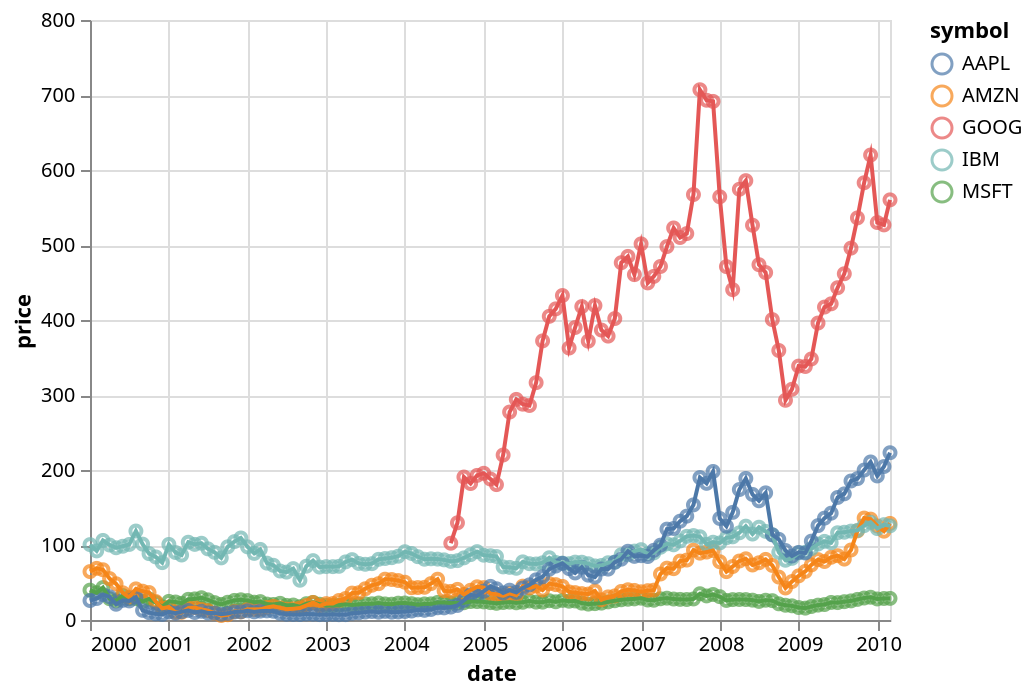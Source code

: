{"config": {"view": {"height": 300, "width": 400}}, "encoding": {"y": {"title": "price", "field": "properties.price", "type": "quantitative"}, "x": {"title": "date", "field": "properties.date", "type": "temporal"}, "color": {"title": "symbol", "field": "properties.symbol", "type": "nominal"}}, "data": {"values": {"features": [{"properties": {"date": "2000-01-01", "price": 39.81, "symbol": "MSFT"}, "geometry": {"coordinates": [125.6, 10.1], "type": "Point"}, "type": "Feature"}, {"properties": {"date": "2000-02-01", "price": 36.35, "symbol": "MSFT"}, "geometry": {"coordinates": [125.6, 10.1], "type": "Point"}, "type": "Feature"}, {"properties": {"date": "2000-03-01", "price": 43.22, "symbol": "MSFT"}, "geometry": {"coordinates": [125.6, 10.1], "type": "Point"}, "type": "Feature"}, {"properties": {"date": "2000-04-01", "price": 28.37, "symbol": "MSFT"}, "geometry": {"coordinates": [125.6, 10.1], "type": "Point"}, "type": "Feature"}, {"properties": {"date": "2000-05-01", "price": 25.45, "symbol": "MSFT"}, "geometry": {"coordinates": [125.6, 10.1], "type": "Point"}, "type": "Feature"}, {"properties": {"date": "2000-06-01", "price": 32.54, "symbol": "MSFT"}, "geometry": {"coordinates": [125.6, 10.1], "type": "Point"}, "type": "Feature"}, {"properties": {"date": "2000-07-01", "price": 28.4, "symbol": "MSFT"}, "geometry": {"coordinates": [125.6, 10.1], "type": "Point"}, "type": "Feature"}, {"properties": {"date": "2000-08-01", "price": 28.4, "symbol": "MSFT"}, "geometry": {"coordinates": [125.6, 10.1], "type": "Point"}, "type": "Feature"}, {"properties": {"date": "2000-09-01", "price": 24.53, "symbol": "MSFT"}, "geometry": {"coordinates": [125.6, 10.1], "type": "Point"}, "type": "Feature"}, {"properties": {"date": "2000-10-01", "price": 28.02, "symbol": "MSFT"}, "geometry": {"coordinates": [125.6, 10.1], "type": "Point"}, "type": "Feature"}, {"properties": {"date": "2000-11-01", "price": 23.34, "symbol": "MSFT"}, "geometry": {"coordinates": [125.6, 10.1], "type": "Point"}, "type": "Feature"}, {"properties": {"date": "2000-12-01", "price": 17.65, "symbol": "MSFT"}, "geometry": {"coordinates": [125.6, 10.1], "type": "Point"}, "type": "Feature"}, {"properties": {"date": "2001-01-01", "price": 24.84, "symbol": "MSFT"}, "geometry": {"coordinates": [125.6, 10.1], "type": "Point"}, "type": "Feature"}, {"properties": {"date": "2001-02-01", "price": 24.0, "symbol": "MSFT"}, "geometry": {"coordinates": [125.6, 10.1], "type": "Point"}, "type": "Feature"}, {"properties": {"date": "2001-03-01", "price": 22.25, "symbol": "MSFT"}, "geometry": {"coordinates": [125.6, 10.1], "type": "Point"}, "type": "Feature"}, {"properties": {"date": "2001-04-01", "price": 27.56, "symbol": "MSFT"}, "geometry": {"coordinates": [125.6, 10.1], "type": "Point"}, "type": "Feature"}, {"properties": {"date": "2001-05-01", "price": 28.14, "symbol": "MSFT"}, "geometry": {"coordinates": [125.6, 10.1], "type": "Point"}, "type": "Feature"}, {"properties": {"date": "2001-06-01", "price": 29.7, "symbol": "MSFT"}, "geometry": {"coordinates": [125.6, 10.1], "type": "Point"}, "type": "Feature"}, {"properties": {"date": "2001-07-01", "price": 26.93, "symbol": "MSFT"}, "geometry": {"coordinates": [125.6, 10.1], "type": "Point"}, "type": "Feature"}, {"properties": {"date": "2001-08-01", "price": 23.21, "symbol": "MSFT"}, "geometry": {"coordinates": [125.6, 10.1], "type": "Point"}, "type": "Feature"}, {"properties": {"date": "2001-09-01", "price": 20.82, "symbol": "MSFT"}, "geometry": {"coordinates": [125.6, 10.1], "type": "Point"}, "type": "Feature"}, {"properties": {"date": "2001-10-01", "price": 23.65, "symbol": "MSFT"}, "geometry": {"coordinates": [125.6, 10.1], "type": "Point"}, "type": "Feature"}, {"properties": {"date": "2001-11-01", "price": 26.12, "symbol": "MSFT"}, "geometry": {"coordinates": [125.6, 10.1], "type": "Point"}, "type": "Feature"}, {"properties": {"date": "2001-12-01", "price": 26.95, "symbol": "MSFT"}, "geometry": {"coordinates": [125.6, 10.1], "type": "Point"}, "type": "Feature"}, {"properties": {"date": "2002-01-01", "price": 25.92, "symbol": "MSFT"}, "geometry": {"coordinates": [125.6, 10.1], "type": "Point"}, "type": "Feature"}, {"properties": {"date": "2002-02-01", "price": 23.73, "symbol": "MSFT"}, "geometry": {"coordinates": [125.6, 10.1], "type": "Point"}, "type": "Feature"}, {"properties": {"date": "2002-03-01", "price": 24.53, "symbol": "MSFT"}, "geometry": {"coordinates": [125.6, 10.1], "type": "Point"}, "type": "Feature"}, {"properties": {"date": "2002-04-01", "price": 21.26, "symbol": "MSFT"}, "geometry": {"coordinates": [125.6, 10.1], "type": "Point"}, "type": "Feature"}, {"properties": {"date": "2002-05-01", "price": 20.71, "symbol": "MSFT"}, "geometry": {"coordinates": [125.6, 10.1], "type": "Point"}, "type": "Feature"}, {"properties": {"date": "2002-06-01", "price": 22.25, "symbol": "MSFT"}, "geometry": {"coordinates": [125.6, 10.1], "type": "Point"}, "type": "Feature"}, {"properties": {"date": "2002-07-01", "price": 19.52, "symbol": "MSFT"}, "geometry": {"coordinates": [125.6, 10.1], "type": "Point"}, "type": "Feature"}, {"properties": {"date": "2002-08-01", "price": 19.97, "symbol": "MSFT"}, "geometry": {"coordinates": [125.6, 10.1], "type": "Point"}, "type": "Feature"}, {"properties": {"date": "2002-09-01", "price": 17.79, "symbol": "MSFT"}, "geometry": {"coordinates": [125.6, 10.1], "type": "Point"}, "type": "Feature"}, {"properties": {"date": "2002-10-01", "price": 21.75, "symbol": "MSFT"}, "geometry": {"coordinates": [125.6, 10.1], "type": "Point"}, "type": "Feature"}, {"properties": {"date": "2002-11-01", "price": 23.46, "symbol": "MSFT"}, "geometry": {"coordinates": [125.6, 10.1], "type": "Point"}, "type": "Feature"}, {"properties": {"date": "2002-12-01", "price": 21.03, "symbol": "MSFT"}, "geometry": {"coordinates": [125.6, 10.1], "type": "Point"}, "type": "Feature"}, {"properties": {"date": "2003-01-01", "price": 19.31, "symbol": "MSFT"}, "geometry": {"coordinates": [125.6, 10.1], "type": "Point"}, "type": "Feature"}, {"properties": {"date": "2003-02-01", "price": 19.34, "symbol": "MSFT"}, "geometry": {"coordinates": [125.6, 10.1], "type": "Point"}, "type": "Feature"}, {"properties": {"date": "2003-03-01", "price": 19.76, "symbol": "MSFT"}, "geometry": {"coordinates": [125.6, 10.1], "type": "Point"}, "type": "Feature"}, {"properties": {"date": "2003-04-01", "price": 20.87, "symbol": "MSFT"}, "geometry": {"coordinates": [125.6, 10.1], "type": "Point"}, "type": "Feature"}, {"properties": {"date": "2003-05-01", "price": 20.09, "symbol": "MSFT"}, "geometry": {"coordinates": [125.6, 10.1], "type": "Point"}, "type": "Feature"}, {"properties": {"date": "2003-06-01", "price": 20.93, "symbol": "MSFT"}, "geometry": {"coordinates": [125.6, 10.1], "type": "Point"}, "type": "Feature"}, {"properties": {"date": "2003-07-01", "price": 21.56, "symbol": "MSFT"}, "geometry": {"coordinates": [125.6, 10.1], "type": "Point"}, "type": "Feature"}, {"properties": {"date": "2003-08-01", "price": 21.65, "symbol": "MSFT"}, "geometry": {"coordinates": [125.6, 10.1], "type": "Point"}, "type": "Feature"}, {"properties": {"date": "2003-09-01", "price": 22.69, "symbol": "MSFT"}, "geometry": {"coordinates": [125.6, 10.1], "type": "Point"}, "type": "Feature"}, {"properties": {"date": "2003-10-01", "price": 21.45, "symbol": "MSFT"}, "geometry": {"coordinates": [125.6, 10.1], "type": "Point"}, "type": "Feature"}, {"properties": {"date": "2003-11-01", "price": 21.1, "symbol": "MSFT"}, "geometry": {"coordinates": [125.6, 10.1], "type": "Point"}, "type": "Feature"}, {"properties": {"date": "2003-12-01", "price": 22.46, "symbol": "MSFT"}, "geometry": {"coordinates": [125.6, 10.1], "type": "Point"}, "type": "Feature"}, {"properties": {"date": "2004-01-01", "price": 22.69, "symbol": "MSFT"}, "geometry": {"coordinates": [125.6, 10.1], "type": "Point"}, "type": "Feature"}, {"properties": {"date": "2004-02-01", "price": 21.77, "symbol": "MSFT"}, "geometry": {"coordinates": [125.6, 10.1], "type": "Point"}, "type": "Feature"}, {"properties": {"date": "2004-03-01", "price": 20.46, "symbol": "MSFT"}, "geometry": {"coordinates": [125.6, 10.1], "type": "Point"}, "type": "Feature"}, {"properties": {"date": "2004-04-01", "price": 21.45, "symbol": "MSFT"}, "geometry": {"coordinates": [125.6, 10.1], "type": "Point"}, "type": "Feature"}, {"properties": {"date": "2004-05-01", "price": 21.53, "symbol": "MSFT"}, "geometry": {"coordinates": [125.6, 10.1], "type": "Point"}, "type": "Feature"}, {"properties": {"date": "2004-06-01", "price": 23.44, "symbol": "MSFT"}, "geometry": {"coordinates": [125.6, 10.1], "type": "Point"}, "type": "Feature"}, {"properties": {"date": "2004-07-01", "price": 23.38, "symbol": "MSFT"}, "geometry": {"coordinates": [125.6, 10.1], "type": "Point"}, "type": "Feature"}, {"properties": {"date": "2004-08-01", "price": 22.47, "symbol": "MSFT"}, "geometry": {"coordinates": [125.6, 10.1], "type": "Point"}, "type": "Feature"}, {"properties": {"date": "2004-09-01", "price": 22.76, "symbol": "MSFT"}, "geometry": {"coordinates": [125.6, 10.1], "type": "Point"}, "type": "Feature"}, {"properties": {"date": "2004-10-01", "price": 23.02, "symbol": "MSFT"}, "geometry": {"coordinates": [125.6, 10.1], "type": "Point"}, "type": "Feature"}, {"properties": {"date": "2004-11-01", "price": 24.6, "symbol": "MSFT"}, "geometry": {"coordinates": [125.6, 10.1], "type": "Point"}, "type": "Feature"}, {"properties": {"date": "2004-12-01", "price": 24.52, "symbol": "MSFT"}, "geometry": {"coordinates": [125.6, 10.1], "type": "Point"}, "type": "Feature"}, {"properties": {"date": "2005-01-01", "price": 24.11, "symbol": "MSFT"}, "geometry": {"coordinates": [125.6, 10.1], "type": "Point"}, "type": "Feature"}, {"properties": {"date": "2005-02-01", "price": 23.15, "symbol": "MSFT"}, "geometry": {"coordinates": [125.6, 10.1], "type": "Point"}, "type": "Feature"}, {"properties": {"date": "2005-03-01", "price": 22.24, "symbol": "MSFT"}, "geometry": {"coordinates": [125.6, 10.1], "type": "Point"}, "type": "Feature"}, {"properties": {"date": "2005-04-01", "price": 23.28, "symbol": "MSFT"}, "geometry": {"coordinates": [125.6, 10.1], "type": "Point"}, "type": "Feature"}, {"properties": {"date": "2005-05-01", "price": 23.82, "symbol": "MSFT"}, "geometry": {"coordinates": [125.6, 10.1], "type": "Point"}, "type": "Feature"}, {"properties": {"date": "2005-06-01", "price": 22.93, "symbol": "MSFT"}, "geometry": {"coordinates": [125.6, 10.1], "type": "Point"}, "type": "Feature"}, {"properties": {"date": "2005-07-01", "price": 23.64, "symbol": "MSFT"}, "geometry": {"coordinates": [125.6, 10.1], "type": "Point"}, "type": "Feature"}, {"properties": {"date": "2005-08-01", "price": 25.35, "symbol": "MSFT"}, "geometry": {"coordinates": [125.6, 10.1], "type": "Point"}, "type": "Feature"}, {"properties": {"date": "2005-09-01", "price": 23.83, "symbol": "MSFT"}, "geometry": {"coordinates": [125.6, 10.1], "type": "Point"}, "type": "Feature"}, {"properties": {"date": "2005-10-01", "price": 23.8, "symbol": "MSFT"}, "geometry": {"coordinates": [125.6, 10.1], "type": "Point"}, "type": "Feature"}, {"properties": {"date": "2005-11-01", "price": 25.71, "symbol": "MSFT"}, "geometry": {"coordinates": [125.6, 10.1], "type": "Point"}, "type": "Feature"}, {"properties": {"date": "2005-12-01", "price": 24.29, "symbol": "MSFT"}, "geometry": {"coordinates": [125.6, 10.1], "type": "Point"}, "type": "Feature"}, {"properties": {"date": "2006-01-01", "price": 26.14, "symbol": "MSFT"}, "geometry": {"coordinates": [125.6, 10.1], "type": "Point"}, "type": "Feature"}, {"properties": {"date": "2006-02-01", "price": 25.04, "symbol": "MSFT"}, "geometry": {"coordinates": [125.6, 10.1], "type": "Point"}, "type": "Feature"}, {"properties": {"date": "2006-03-01", "price": 25.36, "symbol": "MSFT"}, "geometry": {"coordinates": [125.6, 10.1], "type": "Point"}, "type": "Feature"}, {"properties": {"date": "2006-04-01", "price": 22.5, "symbol": "MSFT"}, "geometry": {"coordinates": [125.6, 10.1], "type": "Point"}, "type": "Feature"}, {"properties": {"date": "2006-05-01", "price": 21.19, "symbol": "MSFT"}, "geometry": {"coordinates": [125.6, 10.1], "type": "Point"}, "type": "Feature"}, {"properties": {"date": "2006-06-01", "price": 21.8, "symbol": "MSFT"}, "geometry": {"coordinates": [125.6, 10.1], "type": "Point"}, "type": "Feature"}, {"properties": {"date": "2006-07-01", "price": 22.51, "symbol": "MSFT"}, "geometry": {"coordinates": [125.6, 10.1], "type": "Point"}, "type": "Feature"}, {"properties": {"date": "2006-08-01", "price": 24.13, "symbol": "MSFT"}, "geometry": {"coordinates": [125.6, 10.1], "type": "Point"}, "type": "Feature"}, {"properties": {"date": "2006-09-01", "price": 25.68, "symbol": "MSFT"}, "geometry": {"coordinates": [125.6, 10.1], "type": "Point"}, "type": "Feature"}, {"properties": {"date": "2006-10-01", "price": 26.96, "symbol": "MSFT"}, "geometry": {"coordinates": [125.6, 10.1], "type": "Point"}, "type": "Feature"}, {"properties": {"date": "2006-11-01", "price": 27.66, "symbol": "MSFT"}, "geometry": {"coordinates": [125.6, 10.1], "type": "Point"}, "type": "Feature"}, {"properties": {"date": "2006-12-01", "price": 28.13, "symbol": "MSFT"}, "geometry": {"coordinates": [125.6, 10.1], "type": "Point"}, "type": "Feature"}, {"properties": {"date": "2007-01-01", "price": 29.07, "symbol": "MSFT"}, "geometry": {"coordinates": [125.6, 10.1], "type": "Point"}, "type": "Feature"}, {"properties": {"date": "2007-02-01", "price": 26.63, "symbol": "MSFT"}, "geometry": {"coordinates": [125.6, 10.1], "type": "Point"}, "type": "Feature"}, {"properties": {"date": "2007-03-01", "price": 26.35, "symbol": "MSFT"}, "geometry": {"coordinates": [125.6, 10.1], "type": "Point"}, "type": "Feature"}, {"properties": {"date": "2007-04-01", "price": 28.3, "symbol": "MSFT"}, "geometry": {"coordinates": [125.6, 10.1], "type": "Point"}, "type": "Feature"}, {"properties": {"date": "2007-05-01", "price": 29.11, "symbol": "MSFT"}, "geometry": {"coordinates": [125.6, 10.1], "type": "Point"}, "type": "Feature"}, {"properties": {"date": "2007-06-01", "price": 27.95, "symbol": "MSFT"}, "geometry": {"coordinates": [125.6, 10.1], "type": "Point"}, "type": "Feature"}, {"properties": {"date": "2007-07-01", "price": 27.5, "symbol": "MSFT"}, "geometry": {"coordinates": [125.6, 10.1], "type": "Point"}, "type": "Feature"}, {"properties": {"date": "2007-08-01", "price": 27.34, "symbol": "MSFT"}, "geometry": {"coordinates": [125.6, 10.1], "type": "Point"}, "type": "Feature"}, {"properties": {"date": "2007-09-01", "price": 28.04, "symbol": "MSFT"}, "geometry": {"coordinates": [125.6, 10.1], "type": "Point"}, "type": "Feature"}, {"properties": {"date": "2007-10-01", "price": 35.03, "symbol": "MSFT"}, "geometry": {"coordinates": [125.6, 10.1], "type": "Point"}, "type": "Feature"}, {"properties": {"date": "2007-11-01", "price": 32.09, "symbol": "MSFT"}, "geometry": {"coordinates": [125.6, 10.1], "type": "Point"}, "type": "Feature"}, {"properties": {"date": "2007-12-01", "price": 34.0, "symbol": "MSFT"}, "geometry": {"coordinates": [125.6, 10.1], "type": "Point"}, "type": "Feature"}, {"properties": {"date": "2008-01-01", "price": 31.13, "symbol": "MSFT"}, "geometry": {"coordinates": [125.6, 10.1], "type": "Point"}, "type": "Feature"}, {"properties": {"date": "2008-02-01", "price": 26.07, "symbol": "MSFT"}, "geometry": {"coordinates": [125.6, 10.1], "type": "Point"}, "type": "Feature"}, {"properties": {"date": "2008-03-01", "price": 27.21, "symbol": "MSFT"}, "geometry": {"coordinates": [125.6, 10.1], "type": "Point"}, "type": "Feature"}, {"properties": {"date": "2008-04-01", "price": 27.34, "symbol": "MSFT"}, "geometry": {"coordinates": [125.6, 10.1], "type": "Point"}, "type": "Feature"}, {"properties": {"date": "2008-05-01", "price": 27.25, "symbol": "MSFT"}, "geometry": {"coordinates": [125.6, 10.1], "type": "Point"}, "type": "Feature"}, {"properties": {"date": "2008-06-01", "price": 26.47, "symbol": "MSFT"}, "geometry": {"coordinates": [125.6, 10.1], "type": "Point"}, "type": "Feature"}, {"properties": {"date": "2008-07-01", "price": 24.75, "symbol": "MSFT"}, "geometry": {"coordinates": [125.6, 10.1], "type": "Point"}, "type": "Feature"}, {"properties": {"date": "2008-08-01", "price": 26.36, "symbol": "MSFT"}, "geometry": {"coordinates": [125.6, 10.1], "type": "Point"}, "type": "Feature"}, {"properties": {"date": "2008-09-01", "price": 25.78, "symbol": "MSFT"}, "geometry": {"coordinates": [125.6, 10.1], "type": "Point"}, "type": "Feature"}, {"properties": {"date": "2008-10-01", "price": 21.57, "symbol": "MSFT"}, "geometry": {"coordinates": [125.6, 10.1], "type": "Point"}, "type": "Feature"}, {"properties": {"date": "2008-11-01", "price": 19.66, "symbol": "MSFT"}, "geometry": {"coordinates": [125.6, 10.1], "type": "Point"}, "type": "Feature"}, {"properties": {"date": "2008-12-01", "price": 18.91, "symbol": "MSFT"}, "geometry": {"coordinates": [125.6, 10.1], "type": "Point"}, "type": "Feature"}, {"properties": {"date": "2009-01-01", "price": 16.63, "symbol": "MSFT"}, "geometry": {"coordinates": [125.6, 10.1], "type": "Point"}, "type": "Feature"}, {"properties": {"date": "2009-02-01", "price": 15.81, "symbol": "MSFT"}, "geometry": {"coordinates": [125.6, 10.1], "type": "Point"}, "type": "Feature"}, {"properties": {"date": "2009-03-01", "price": 17.99, "symbol": "MSFT"}, "geometry": {"coordinates": [125.6, 10.1], "type": "Point"}, "type": "Feature"}, {"properties": {"date": "2009-04-01", "price": 19.84, "symbol": "MSFT"}, "geometry": {"coordinates": [125.6, 10.1], "type": "Point"}, "type": "Feature"}, {"properties": {"date": "2009-05-01", "price": 20.59, "symbol": "MSFT"}, "geometry": {"coordinates": [125.6, 10.1], "type": "Point"}, "type": "Feature"}, {"properties": {"date": "2009-06-01", "price": 23.42, "symbol": "MSFT"}, "geometry": {"coordinates": [125.6, 10.1], "type": "Point"}, "type": "Feature"}, {"properties": {"date": "2009-07-01", "price": 23.18, "symbol": "MSFT"}, "geometry": {"coordinates": [125.6, 10.1], "type": "Point"}, "type": "Feature"}, {"properties": {"date": "2009-08-01", "price": 24.43, "symbol": "MSFT"}, "geometry": {"coordinates": [125.6, 10.1], "type": "Point"}, "type": "Feature"}, {"properties": {"date": "2009-09-01", "price": 25.49, "symbol": "MSFT"}, "geometry": {"coordinates": [125.6, 10.1], "type": "Point"}, "type": "Feature"}, {"properties": {"date": "2009-10-01", "price": 27.48, "symbol": "MSFT"}, "geometry": {"coordinates": [125.6, 10.1], "type": "Point"}, "type": "Feature"}, {"properties": {"date": "2009-11-01", "price": 29.27, "symbol": "MSFT"}, "geometry": {"coordinates": [125.6, 10.1], "type": "Point"}, "type": "Feature"}, {"properties": {"date": "2009-12-01", "price": 30.34, "symbol": "MSFT"}, "geometry": {"coordinates": [125.6, 10.1], "type": "Point"}, "type": "Feature"}, {"properties": {"date": "2010-01-01", "price": 28.05, "symbol": "MSFT"}, "geometry": {"coordinates": [125.6, 10.1], "type": "Point"}, "type": "Feature"}, {"properties": {"date": "2010-02-01", "price": 28.67, "symbol": "MSFT"}, "geometry": {"coordinates": [125.6, 10.1], "type": "Point"}, "type": "Feature"}, {"properties": {"date": "2010-03-01", "price": 28.8, "symbol": "MSFT"}, "geometry": {"coordinates": [125.6, 10.1], "type": "Point"}, "type": "Feature"}, {"properties": {"date": "2000-01-01", "price": 64.56, "symbol": "AMZN"}, "geometry": {"coordinates": [125.6, 10.1], "type": "Point"}, "type": "Feature"}, {"properties": {"date": "2000-02-01", "price": 68.87, "symbol": "AMZN"}, "geometry": {"coordinates": [125.6, 10.1], "type": "Point"}, "type": "Feature"}, {"properties": {"date": "2000-03-01", "price": 67.0, "symbol": "AMZN"}, "geometry": {"coordinates": [125.6, 10.1], "type": "Point"}, "type": "Feature"}, {"properties": {"date": "2000-04-01", "price": 55.19, "symbol": "AMZN"}, "geometry": {"coordinates": [125.6, 10.1], "type": "Point"}, "type": "Feature"}, {"properties": {"date": "2000-05-01", "price": 48.31, "symbol": "AMZN"}, "geometry": {"coordinates": [125.6, 10.1], "type": "Point"}, "type": "Feature"}, {"properties": {"date": "2000-06-01", "price": 36.31, "symbol": "AMZN"}, "geometry": {"coordinates": [125.6, 10.1], "type": "Point"}, "type": "Feature"}, {"properties": {"date": "2000-07-01", "price": 30.12, "symbol": "AMZN"}, "geometry": {"coordinates": [125.6, 10.1], "type": "Point"}, "type": "Feature"}, {"properties": {"date": "2000-08-01", "price": 41.5, "symbol": "AMZN"}, "geometry": {"coordinates": [125.6, 10.1], "type": "Point"}, "type": "Feature"}, {"properties": {"date": "2000-09-01", "price": 38.44, "symbol": "AMZN"}, "geometry": {"coordinates": [125.6, 10.1], "type": "Point"}, "type": "Feature"}, {"properties": {"date": "2000-10-01", "price": 36.62, "symbol": "AMZN"}, "geometry": {"coordinates": [125.6, 10.1], "type": "Point"}, "type": "Feature"}, {"properties": {"date": "2000-11-01", "price": 24.69, "symbol": "AMZN"}, "geometry": {"coordinates": [125.6, 10.1], "type": "Point"}, "type": "Feature"}, {"properties": {"date": "2000-12-01", "price": 15.56, "symbol": "AMZN"}, "geometry": {"coordinates": [125.6, 10.1], "type": "Point"}, "type": "Feature"}, {"properties": {"date": "2001-01-01", "price": 17.31, "symbol": "AMZN"}, "geometry": {"coordinates": [125.6, 10.1], "type": "Point"}, "type": "Feature"}, {"properties": {"date": "2001-02-01", "price": 10.19, "symbol": "AMZN"}, "geometry": {"coordinates": [125.6, 10.1], "type": "Point"}, "type": "Feature"}, {"properties": {"date": "2001-03-01", "price": 10.23, "symbol": "AMZN"}, "geometry": {"coordinates": [125.6, 10.1], "type": "Point"}, "type": "Feature"}, {"properties": {"date": "2001-04-01", "price": 15.78, "symbol": "AMZN"}, "geometry": {"coordinates": [125.6, 10.1], "type": "Point"}, "type": "Feature"}, {"properties": {"date": "2001-05-01", "price": 16.69, "symbol": "AMZN"}, "geometry": {"coordinates": [125.6, 10.1], "type": "Point"}, "type": "Feature"}, {"properties": {"date": "2001-06-01", "price": 14.15, "symbol": "AMZN"}, "geometry": {"coordinates": [125.6, 10.1], "type": "Point"}, "type": "Feature"}, {"properties": {"date": "2001-07-01", "price": 12.49, "symbol": "AMZN"}, "geometry": {"coordinates": [125.6, 10.1], "type": "Point"}, "type": "Feature"}, {"properties": {"date": "2001-08-01", "price": 8.94, "symbol": "AMZN"}, "geometry": {"coordinates": [125.6, 10.1], "type": "Point"}, "type": "Feature"}, {"properties": {"date": "2001-09-01", "price": 5.97, "symbol": "AMZN"}, "geometry": {"coordinates": [125.6, 10.1], "type": "Point"}, "type": "Feature"}, {"properties": {"date": "2001-10-01", "price": 6.98, "symbol": "AMZN"}, "geometry": {"coordinates": [125.6, 10.1], "type": "Point"}, "type": "Feature"}, {"properties": {"date": "2001-11-01", "price": 11.32, "symbol": "AMZN"}, "geometry": {"coordinates": [125.6, 10.1], "type": "Point"}, "type": "Feature"}, {"properties": {"date": "2001-12-01", "price": 10.82, "symbol": "AMZN"}, "geometry": {"coordinates": [125.6, 10.1], "type": "Point"}, "type": "Feature"}, {"properties": {"date": "2002-01-01", "price": 14.19, "symbol": "AMZN"}, "geometry": {"coordinates": [125.6, 10.1], "type": "Point"}, "type": "Feature"}, {"properties": {"date": "2002-02-01", "price": 14.1, "symbol": "AMZN"}, "geometry": {"coordinates": [125.6, 10.1], "type": "Point"}, "type": "Feature"}, {"properties": {"date": "2002-03-01", "price": 14.3, "symbol": "AMZN"}, "geometry": {"coordinates": [125.6, 10.1], "type": "Point"}, "type": "Feature"}, {"properties": {"date": "2002-04-01", "price": 16.69, "symbol": "AMZN"}, "geometry": {"coordinates": [125.6, 10.1], "type": "Point"}, "type": "Feature"}, {"properties": {"date": "2002-05-01", "price": 18.23, "symbol": "AMZN"}, "geometry": {"coordinates": [125.6, 10.1], "type": "Point"}, "type": "Feature"}, {"properties": {"date": "2002-06-01", "price": 16.25, "symbol": "AMZN"}, "geometry": {"coordinates": [125.6, 10.1], "type": "Point"}, "type": "Feature"}, {"properties": {"date": "2002-07-01", "price": 14.45, "symbol": "AMZN"}, "geometry": {"coordinates": [125.6, 10.1], "type": "Point"}, "type": "Feature"}, {"properties": {"date": "2002-08-01", "price": 14.94, "symbol": "AMZN"}, "geometry": {"coordinates": [125.6, 10.1], "type": "Point"}, "type": "Feature"}, {"properties": {"date": "2002-09-01", "price": 15.93, "symbol": "AMZN"}, "geometry": {"coordinates": [125.6, 10.1], "type": "Point"}, "type": "Feature"}, {"properties": {"date": "2002-10-01", "price": 19.36, "symbol": "AMZN"}, "geometry": {"coordinates": [125.6, 10.1], "type": "Point"}, "type": "Feature"}, {"properties": {"date": "2002-11-01", "price": 23.35, "symbol": "AMZN"}, "geometry": {"coordinates": [125.6, 10.1], "type": "Point"}, "type": "Feature"}, {"properties": {"date": "2002-12-01", "price": 18.89, "symbol": "AMZN"}, "geometry": {"coordinates": [125.6, 10.1], "type": "Point"}, "type": "Feature"}, {"properties": {"date": "2003-01-01", "price": 21.85, "symbol": "AMZN"}, "geometry": {"coordinates": [125.6, 10.1], "type": "Point"}, "type": "Feature"}, {"properties": {"date": "2003-02-01", "price": 22.01, "symbol": "AMZN"}, "geometry": {"coordinates": [125.6, 10.1], "type": "Point"}, "type": "Feature"}, {"properties": {"date": "2003-03-01", "price": 26.03, "symbol": "AMZN"}, "geometry": {"coordinates": [125.6, 10.1], "type": "Point"}, "type": "Feature"}, {"properties": {"date": "2003-04-01", "price": 28.69, "symbol": "AMZN"}, "geometry": {"coordinates": [125.6, 10.1], "type": "Point"}, "type": "Feature"}, {"properties": {"date": "2003-05-01", "price": 35.89, "symbol": "AMZN"}, "geometry": {"coordinates": [125.6, 10.1], "type": "Point"}, "type": "Feature"}, {"properties": {"date": "2003-06-01", "price": 36.32, "symbol": "AMZN"}, "geometry": {"coordinates": [125.6, 10.1], "type": "Point"}, "type": "Feature"}, {"properties": {"date": "2003-07-01", "price": 41.64, "symbol": "AMZN"}, "geometry": {"coordinates": [125.6, 10.1], "type": "Point"}, "type": "Feature"}, {"properties": {"date": "2003-08-01", "price": 46.32, "symbol": "AMZN"}, "geometry": {"coordinates": [125.6, 10.1], "type": "Point"}, "type": "Feature"}, {"properties": {"date": "2003-09-01", "price": 48.43, "symbol": "AMZN"}, "geometry": {"coordinates": [125.6, 10.1], "type": "Point"}, "type": "Feature"}, {"properties": {"date": "2003-10-01", "price": 54.43, "symbol": "AMZN"}, "geometry": {"coordinates": [125.6, 10.1], "type": "Point"}, "type": "Feature"}, {"properties": {"date": "2003-11-01", "price": 53.97, "symbol": "AMZN"}, "geometry": {"coordinates": [125.6, 10.1], "type": "Point"}, "type": "Feature"}, {"properties": {"date": "2003-12-01", "price": 52.62, "symbol": "AMZN"}, "geometry": {"coordinates": [125.6, 10.1], "type": "Point"}, "type": "Feature"}, {"properties": {"date": "2004-01-01", "price": 50.4, "symbol": "AMZN"}, "geometry": {"coordinates": [125.6, 10.1], "type": "Point"}, "type": "Feature"}, {"properties": {"date": "2004-02-01", "price": 43.01, "symbol": "AMZN"}, "geometry": {"coordinates": [125.6, 10.1], "type": "Point"}, "type": "Feature"}, {"properties": {"date": "2004-03-01", "price": 43.28, "symbol": "AMZN"}, "geometry": {"coordinates": [125.6, 10.1], "type": "Point"}, "type": "Feature"}, {"properties": {"date": "2004-04-01", "price": 43.6, "symbol": "AMZN"}, "geometry": {"coordinates": [125.6, 10.1], "type": "Point"}, "type": "Feature"}, {"properties": {"date": "2004-05-01", "price": 48.5, "symbol": "AMZN"}, "geometry": {"coordinates": [125.6, 10.1], "type": "Point"}, "type": "Feature"}, {"properties": {"date": "2004-06-01", "price": 54.4, "symbol": "AMZN"}, "geometry": {"coordinates": [125.6, 10.1], "type": "Point"}, "type": "Feature"}, {"properties": {"date": "2004-07-01", "price": 38.92, "symbol": "AMZN"}, "geometry": {"coordinates": [125.6, 10.1], "type": "Point"}, "type": "Feature"}, {"properties": {"date": "2004-08-01", "price": 38.14, "symbol": "AMZN"}, "geometry": {"coordinates": [125.6, 10.1], "type": "Point"}, "type": "Feature"}, {"properties": {"date": "2004-09-01", "price": 40.86, "symbol": "AMZN"}, "geometry": {"coordinates": [125.6, 10.1], "type": "Point"}, "type": "Feature"}, {"properties": {"date": "2004-10-01", "price": 34.13, "symbol": "AMZN"}, "geometry": {"coordinates": [125.6, 10.1], "type": "Point"}, "type": "Feature"}, {"properties": {"date": "2004-11-01", "price": 39.68, "symbol": "AMZN"}, "geometry": {"coordinates": [125.6, 10.1], "type": "Point"}, "type": "Feature"}, {"properties": {"date": "2004-12-01", "price": 44.29, "symbol": "AMZN"}, "geometry": {"coordinates": [125.6, 10.1], "type": "Point"}, "type": "Feature"}, {"properties": {"date": "2005-01-01", "price": 43.22, "symbol": "AMZN"}, "geometry": {"coordinates": [125.6, 10.1], "type": "Point"}, "type": "Feature"}, {"properties": {"date": "2005-02-01", "price": 35.18, "symbol": "AMZN"}, "geometry": {"coordinates": [125.6, 10.1], "type": "Point"}, "type": "Feature"}, {"properties": {"date": "2005-03-01", "price": 34.27, "symbol": "AMZN"}, "geometry": {"coordinates": [125.6, 10.1], "type": "Point"}, "type": "Feature"}, {"properties": {"date": "2005-04-01", "price": 32.36, "symbol": "AMZN"}, "geometry": {"coordinates": [125.6, 10.1], "type": "Point"}, "type": "Feature"}, {"properties": {"date": "2005-05-01", "price": 35.51, "symbol": "AMZN"}, "geometry": {"coordinates": [125.6, 10.1], "type": "Point"}, "type": "Feature"}, {"properties": {"date": "2005-06-01", "price": 33.09, "symbol": "AMZN"}, "geometry": {"coordinates": [125.6, 10.1], "type": "Point"}, "type": "Feature"}, {"properties": {"date": "2005-07-01", "price": 45.15, "symbol": "AMZN"}, "geometry": {"coordinates": [125.6, 10.1], "type": "Point"}, "type": "Feature"}, {"properties": {"date": "2005-08-01", "price": 42.7, "symbol": "AMZN"}, "geometry": {"coordinates": [125.6, 10.1], "type": "Point"}, "type": "Feature"}, {"properties": {"date": "2005-09-01", "price": 45.3, "symbol": "AMZN"}, "geometry": {"coordinates": [125.6, 10.1], "type": "Point"}, "type": "Feature"}, {"properties": {"date": "2005-10-01", "price": 39.86, "symbol": "AMZN"}, "geometry": {"coordinates": [125.6, 10.1], "type": "Point"}, "type": "Feature"}, {"properties": {"date": "2005-11-01", "price": 48.46, "symbol": "AMZN"}, "geometry": {"coordinates": [125.6, 10.1], "type": "Point"}, "type": "Feature"}, {"properties": {"date": "2005-12-01", "price": 47.15, "symbol": "AMZN"}, "geometry": {"coordinates": [125.6, 10.1], "type": "Point"}, "type": "Feature"}, {"properties": {"date": "2006-01-01", "price": 44.82, "symbol": "AMZN"}, "geometry": {"coordinates": [125.6, 10.1], "type": "Point"}, "type": "Feature"}, {"properties": {"date": "2006-02-01", "price": 37.44, "symbol": "AMZN"}, "geometry": {"coordinates": [125.6, 10.1], "type": "Point"}, "type": "Feature"}, {"properties": {"date": "2006-03-01", "price": 36.53, "symbol": "AMZN"}, "geometry": {"coordinates": [125.6, 10.1], "type": "Point"}, "type": "Feature"}, {"properties": {"date": "2006-04-01", "price": 35.21, "symbol": "AMZN"}, "geometry": {"coordinates": [125.6, 10.1], "type": "Point"}, "type": "Feature"}, {"properties": {"date": "2006-05-01", "price": 34.61, "symbol": "AMZN"}, "geometry": {"coordinates": [125.6, 10.1], "type": "Point"}, "type": "Feature"}, {"properties": {"date": "2006-06-01", "price": 38.68, "symbol": "AMZN"}, "geometry": {"coordinates": [125.6, 10.1], "type": "Point"}, "type": "Feature"}, {"properties": {"date": "2006-07-01", "price": 26.89, "symbol": "AMZN"}, "geometry": {"coordinates": [125.6, 10.1], "type": "Point"}, "type": "Feature"}, {"properties": {"date": "2006-08-01", "price": 30.83, "symbol": "AMZN"}, "geometry": {"coordinates": [125.6, 10.1], "type": "Point"}, "type": "Feature"}, {"properties": {"date": "2006-09-01", "price": 32.12, "symbol": "AMZN"}, "geometry": {"coordinates": [125.6, 10.1], "type": "Point"}, "type": "Feature"}, {"properties": {"date": "2006-10-01", "price": 38.09, "symbol": "AMZN"}, "geometry": {"coordinates": [125.6, 10.1], "type": "Point"}, "type": "Feature"}, {"properties": {"date": "2006-11-01", "price": 40.34, "symbol": "AMZN"}, "geometry": {"coordinates": [125.6, 10.1], "type": "Point"}, "type": "Feature"}, {"properties": {"date": "2006-12-01", "price": 39.46, "symbol": "AMZN"}, "geometry": {"coordinates": [125.6, 10.1], "type": "Point"}, "type": "Feature"}, {"properties": {"date": "2007-01-01", "price": 37.67, "symbol": "AMZN"}, "geometry": {"coordinates": [125.6, 10.1], "type": "Point"}, "type": "Feature"}, {"properties": {"date": "2007-02-01", "price": 39.14, "symbol": "AMZN"}, "geometry": {"coordinates": [125.6, 10.1], "type": "Point"}, "type": "Feature"}, {"properties": {"date": "2007-03-01", "price": 39.79, "symbol": "AMZN"}, "geometry": {"coordinates": [125.6, 10.1], "type": "Point"}, "type": "Feature"}, {"properties": {"date": "2007-04-01", "price": 61.33, "symbol": "AMZN"}, "geometry": {"coordinates": [125.6, 10.1], "type": "Point"}, "type": "Feature"}, {"properties": {"date": "2007-05-01", "price": 69.14, "symbol": "AMZN"}, "geometry": {"coordinates": [125.6, 10.1], "type": "Point"}, "type": "Feature"}, {"properties": {"date": "2007-06-01", "price": 68.41, "symbol": "AMZN"}, "geometry": {"coordinates": [125.6, 10.1], "type": "Point"}, "type": "Feature"}, {"properties": {"date": "2007-07-01", "price": 78.54, "symbol": "AMZN"}, "geometry": {"coordinates": [125.6, 10.1], "type": "Point"}, "type": "Feature"}, {"properties": {"date": "2007-08-01", "price": 79.91, "symbol": "AMZN"}, "geometry": {"coordinates": [125.6, 10.1], "type": "Point"}, "type": "Feature"}, {"properties": {"date": "2007-09-01", "price": 93.15, "symbol": "AMZN"}, "geometry": {"coordinates": [125.6, 10.1], "type": "Point"}, "type": "Feature"}, {"properties": {"date": "2007-10-01", "price": 89.15, "symbol": "AMZN"}, "geometry": {"coordinates": [125.6, 10.1], "type": "Point"}, "type": "Feature"}, {"properties": {"date": "2007-11-01", "price": 90.56, "symbol": "AMZN"}, "geometry": {"coordinates": [125.6, 10.1], "type": "Point"}, "type": "Feature"}, {"properties": {"date": "2007-12-01", "price": 92.64, "symbol": "AMZN"}, "geometry": {"coordinates": [125.6, 10.1], "type": "Point"}, "type": "Feature"}, {"properties": {"date": "2008-01-01", "price": 77.7, "symbol": "AMZN"}, "geometry": {"coordinates": [125.6, 10.1], "type": "Point"}, "type": "Feature"}, {"properties": {"date": "2008-02-01", "price": 64.47, "symbol": "AMZN"}, "geometry": {"coordinates": [125.6, 10.1], "type": "Point"}, "type": "Feature"}, {"properties": {"date": "2008-03-01", "price": 71.3, "symbol": "AMZN"}, "geometry": {"coordinates": [125.6, 10.1], "type": "Point"}, "type": "Feature"}, {"properties": {"date": "2008-04-01", "price": 78.63, "symbol": "AMZN"}, "geometry": {"coordinates": [125.6, 10.1], "type": "Point"}, "type": "Feature"}, {"properties": {"date": "2008-05-01", "price": 81.62, "symbol": "AMZN"}, "geometry": {"coordinates": [125.6, 10.1], "type": "Point"}, "type": "Feature"}, {"properties": {"date": "2008-06-01", "price": 73.33, "symbol": "AMZN"}, "geometry": {"coordinates": [125.6, 10.1], "type": "Point"}, "type": "Feature"}, {"properties": {"date": "2008-07-01", "price": 76.34, "symbol": "AMZN"}, "geometry": {"coordinates": [125.6, 10.1], "type": "Point"}, "type": "Feature"}, {"properties": {"date": "2008-08-01", "price": 80.81, "symbol": "AMZN"}, "geometry": {"coordinates": [125.6, 10.1], "type": "Point"}, "type": "Feature"}, {"properties": {"date": "2008-09-01", "price": 72.76, "symbol": "AMZN"}, "geometry": {"coordinates": [125.6, 10.1], "type": "Point"}, "type": "Feature"}, {"properties": {"date": "2008-10-01", "price": 57.24, "symbol": "AMZN"}, "geometry": {"coordinates": [125.6, 10.1], "type": "Point"}, "type": "Feature"}, {"properties": {"date": "2008-11-01", "price": 42.7, "symbol": "AMZN"}, "geometry": {"coordinates": [125.6, 10.1], "type": "Point"}, "type": "Feature"}, {"properties": {"date": "2008-12-01", "price": 51.28, "symbol": "AMZN"}, "geometry": {"coordinates": [125.6, 10.1], "type": "Point"}, "type": "Feature"}, {"properties": {"date": "2009-01-01", "price": 58.82, "symbol": "AMZN"}, "geometry": {"coordinates": [125.6, 10.1], "type": "Point"}, "type": "Feature"}, {"properties": {"date": "2009-02-01", "price": 64.79, "symbol": "AMZN"}, "geometry": {"coordinates": [125.6, 10.1], "type": "Point"}, "type": "Feature"}, {"properties": {"date": "2009-03-01", "price": 73.44, "symbol": "AMZN"}, "geometry": {"coordinates": [125.6, 10.1], "type": "Point"}, "type": "Feature"}, {"properties": {"date": "2009-04-01", "price": 80.52, "symbol": "AMZN"}, "geometry": {"coordinates": [125.6, 10.1], "type": "Point"}, "type": "Feature"}, {"properties": {"date": "2009-05-01", "price": 77.99, "symbol": "AMZN"}, "geometry": {"coordinates": [125.6, 10.1], "type": "Point"}, "type": "Feature"}, {"properties": {"date": "2009-06-01", "price": 83.66, "symbol": "AMZN"}, "geometry": {"coordinates": [125.6, 10.1], "type": "Point"}, "type": "Feature"}, {"properties": {"date": "2009-07-01", "price": 85.76, "symbol": "AMZN"}, "geometry": {"coordinates": [125.6, 10.1], "type": "Point"}, "type": "Feature"}, {"properties": {"date": "2009-08-01", "price": 81.19, "symbol": "AMZN"}, "geometry": {"coordinates": [125.6, 10.1], "type": "Point"}, "type": "Feature"}, {"properties": {"date": "2009-09-01", "price": 93.36, "symbol": "AMZN"}, "geometry": {"coordinates": [125.6, 10.1], "type": "Point"}, "type": "Feature"}, {"properties": {"date": "2009-10-01", "price": 118.81, "symbol": "AMZN"}, "geometry": {"coordinates": [125.6, 10.1], "type": "Point"}, "type": "Feature"}, {"properties": {"date": "2009-11-01", "price": 135.91, "symbol": "AMZN"}, "geometry": {"coordinates": [125.6, 10.1], "type": "Point"}, "type": "Feature"}, {"properties": {"date": "2009-12-01", "price": 134.52, "symbol": "AMZN"}, "geometry": {"coordinates": [125.6, 10.1], "type": "Point"}, "type": "Feature"}, {"properties": {"date": "2010-01-01", "price": 125.41, "symbol": "AMZN"}, "geometry": {"coordinates": [125.6, 10.1], "type": "Point"}, "type": "Feature"}, {"properties": {"date": "2010-02-01", "price": 118.4, "symbol": "AMZN"}, "geometry": {"coordinates": [125.6, 10.1], "type": "Point"}, "type": "Feature"}, {"properties": {"date": "2010-03-01", "price": 128.82, "symbol": "AMZN"}, "geometry": {"coordinates": [125.6, 10.1], "type": "Point"}, "type": "Feature"}, {"properties": {"date": "2000-01-01", "price": 100.52, "symbol": "IBM"}, "geometry": {"coordinates": [125.6, 10.1], "type": "Point"}, "type": "Feature"}, {"properties": {"date": "2000-02-01", "price": 92.11, "symbol": "IBM"}, "geometry": {"coordinates": [125.6, 10.1], "type": "Point"}, "type": "Feature"}, {"properties": {"date": "2000-03-01", "price": 106.11, "symbol": "IBM"}, "geometry": {"coordinates": [125.6, 10.1], "type": "Point"}, "type": "Feature"}, {"properties": {"date": "2000-04-01", "price": 99.95, "symbol": "IBM"}, "geometry": {"coordinates": [125.6, 10.1], "type": "Point"}, "type": "Feature"}, {"properties": {"date": "2000-05-01", "price": 96.31, "symbol": "IBM"}, "geometry": {"coordinates": [125.6, 10.1], "type": "Point"}, "type": "Feature"}, {"properties": {"date": "2000-06-01", "price": 98.33, "symbol": "IBM"}, "geometry": {"coordinates": [125.6, 10.1], "type": "Point"}, "type": "Feature"}, {"properties": {"date": "2000-07-01", "price": 100.74, "symbol": "IBM"}, "geometry": {"coordinates": [125.6, 10.1], "type": "Point"}, "type": "Feature"}, {"properties": {"date": "2000-08-01", "price": 118.62, "symbol": "IBM"}, "geometry": {"coordinates": [125.6, 10.1], "type": "Point"}, "type": "Feature"}, {"properties": {"date": "2000-09-01", "price": 101.19, "symbol": "IBM"}, "geometry": {"coordinates": [125.6, 10.1], "type": "Point"}, "type": "Feature"}, {"properties": {"date": "2000-10-01", "price": 88.5, "symbol": "IBM"}, "geometry": {"coordinates": [125.6, 10.1], "type": "Point"}, "type": "Feature"}, {"properties": {"date": "2000-11-01", "price": 84.12, "symbol": "IBM"}, "geometry": {"coordinates": [125.6, 10.1], "type": "Point"}, "type": "Feature"}, {"properties": {"date": "2000-12-01", "price": 76.47, "symbol": "IBM"}, "geometry": {"coordinates": [125.6, 10.1], "type": "Point"}, "type": "Feature"}, {"properties": {"date": "2001-01-01", "price": 100.76, "symbol": "IBM"}, "geometry": {"coordinates": [125.6, 10.1], "type": "Point"}, "type": "Feature"}, {"properties": {"date": "2001-02-01", "price": 89.98, "symbol": "IBM"}, "geometry": {"coordinates": [125.6, 10.1], "type": "Point"}, "type": "Feature"}, {"properties": {"date": "2001-03-01", "price": 86.63, "symbol": "IBM"}, "geometry": {"coordinates": [125.6, 10.1], "type": "Point"}, "type": "Feature"}, {"properties": {"date": "2001-04-01", "price": 103.7, "symbol": "IBM"}, "geometry": {"coordinates": [125.6, 10.1], "type": "Point"}, "type": "Feature"}, {"properties": {"date": "2001-05-01", "price": 100.82, "symbol": "IBM"}, "geometry": {"coordinates": [125.6, 10.1], "type": "Point"}, "type": "Feature"}, {"properties": {"date": "2001-06-01", "price": 102.35, "symbol": "IBM"}, "geometry": {"coordinates": [125.6, 10.1], "type": "Point"}, "type": "Feature"}, {"properties": {"date": "2001-07-01", "price": 94.87, "symbol": "IBM"}, "geometry": {"coordinates": [125.6, 10.1], "type": "Point"}, "type": "Feature"}, {"properties": {"date": "2001-08-01", "price": 90.25, "symbol": "IBM"}, "geometry": {"coordinates": [125.6, 10.1], "type": "Point"}, "type": "Feature"}, {"properties": {"date": "2001-09-01", "price": 82.82, "symbol": "IBM"}, "geometry": {"coordinates": [125.6, 10.1], "type": "Point"}, "type": "Feature"}, {"properties": {"date": "2001-10-01", "price": 97.58, "symbol": "IBM"}, "geometry": {"coordinates": [125.6, 10.1], "type": "Point"}, "type": "Feature"}, {"properties": {"date": "2001-11-01", "price": 104.5, "symbol": "IBM"}, "geometry": {"coordinates": [125.6, 10.1], "type": "Point"}, "type": "Feature"}, {"properties": {"date": "2001-12-01", "price": 109.36, "symbol": "IBM"}, "geometry": {"coordinates": [125.6, 10.1], "type": "Point"}, "type": "Feature"}, {"properties": {"date": "2002-01-01", "price": 97.54, "symbol": "IBM"}, "geometry": {"coordinates": [125.6, 10.1], "type": "Point"}, "type": "Feature"}, {"properties": {"date": "2002-02-01", "price": 88.82, "symbol": "IBM"}, "geometry": {"coordinates": [125.6, 10.1], "type": "Point"}, "type": "Feature"}, {"properties": {"date": "2002-03-01", "price": 94.15, "symbol": "IBM"}, "geometry": {"coordinates": [125.6, 10.1], "type": "Point"}, "type": "Feature"}, {"properties": {"date": "2002-04-01", "price": 75.82, "symbol": "IBM"}, "geometry": {"coordinates": [125.6, 10.1], "type": "Point"}, "type": "Feature"}, {"properties": {"date": "2002-05-01", "price": 72.97, "symbol": "IBM"}, "geometry": {"coordinates": [125.6, 10.1], "type": "Point"}, "type": "Feature"}, {"properties": {"date": "2002-06-01", "price": 65.31, "symbol": "IBM"}, "geometry": {"coordinates": [125.6, 10.1], "type": "Point"}, "type": "Feature"}, {"properties": {"date": "2002-07-01", "price": 63.86, "symbol": "IBM"}, "geometry": {"coordinates": [125.6, 10.1], "type": "Point"}, "type": "Feature"}, {"properties": {"date": "2002-08-01", "price": 68.52, "symbol": "IBM"}, "geometry": {"coordinates": [125.6, 10.1], "type": "Point"}, "type": "Feature"}, {"properties": {"date": "2002-09-01", "price": 53.01, "symbol": "IBM"}, "geometry": {"coordinates": [125.6, 10.1], "type": "Point"}, "type": "Feature"}, {"properties": {"date": "2002-10-01", "price": 71.76, "symbol": "IBM"}, "geometry": {"coordinates": [125.6, 10.1], "type": "Point"}, "type": "Feature"}, {"properties": {"date": "2002-11-01", "price": 79.16, "symbol": "IBM"}, "geometry": {"coordinates": [125.6, 10.1], "type": "Point"}, "type": "Feature"}, {"properties": {"date": "2002-12-01", "price": 70.58, "symbol": "IBM"}, "geometry": {"coordinates": [125.6, 10.1], "type": "Point"}, "type": "Feature"}, {"properties": {"date": "2003-01-01", "price": 71.22, "symbol": "IBM"}, "geometry": {"coordinates": [125.6, 10.1], "type": "Point"}, "type": "Feature"}, {"properties": {"date": "2003-02-01", "price": 71.13, "symbol": "IBM"}, "geometry": {"coordinates": [125.6, 10.1], "type": "Point"}, "type": "Feature"}, {"properties": {"date": "2003-03-01", "price": 71.57, "symbol": "IBM"}, "geometry": {"coordinates": [125.6, 10.1], "type": "Point"}, "type": "Feature"}, {"properties": {"date": "2003-04-01", "price": 77.47, "symbol": "IBM"}, "geometry": {"coordinates": [125.6, 10.1], "type": "Point"}, "type": "Feature"}, {"properties": {"date": "2003-05-01", "price": 80.48, "symbol": "IBM"}, "geometry": {"coordinates": [125.6, 10.1], "type": "Point"}, "type": "Feature"}, {"properties": {"date": "2003-06-01", "price": 75.42, "symbol": "IBM"}, "geometry": {"coordinates": [125.6, 10.1], "type": "Point"}, "type": "Feature"}, {"properties": {"date": "2003-07-01", "price": 74.28, "symbol": "IBM"}, "geometry": {"coordinates": [125.6, 10.1], "type": "Point"}, "type": "Feature"}, {"properties": {"date": "2003-08-01", "price": 75.12, "symbol": "IBM"}, "geometry": {"coordinates": [125.6, 10.1], "type": "Point"}, "type": "Feature"}, {"properties": {"date": "2003-09-01", "price": 80.91, "symbol": "IBM"}, "geometry": {"coordinates": [125.6, 10.1], "type": "Point"}, "type": "Feature"}, {"properties": {"date": "2003-10-01", "price": 81.96, "symbol": "IBM"}, "geometry": {"coordinates": [125.6, 10.1], "type": "Point"}, "type": "Feature"}, {"properties": {"date": "2003-11-01", "price": 83.08, "symbol": "IBM"}, "geometry": {"coordinates": [125.6, 10.1], "type": "Point"}, "type": "Feature"}, {"properties": {"date": "2003-12-01", "price": 85.05, "symbol": "IBM"}, "geometry": {"coordinates": [125.6, 10.1], "type": "Point"}, "type": "Feature"}, {"properties": {"date": "2004-01-01", "price": 91.06, "symbol": "IBM"}, "geometry": {"coordinates": [125.6, 10.1], "type": "Point"}, "type": "Feature"}, {"properties": {"date": "2004-02-01", "price": 88.7, "symbol": "IBM"}, "geometry": {"coordinates": [125.6, 10.1], "type": "Point"}, "type": "Feature"}, {"properties": {"date": "2004-03-01", "price": 84.41, "symbol": "IBM"}, "geometry": {"coordinates": [125.6, 10.1], "type": "Point"}, "type": "Feature"}, {"properties": {"date": "2004-04-01", "price": 81.04, "symbol": "IBM"}, "geometry": {"coordinates": [125.6, 10.1], "type": "Point"}, "type": "Feature"}, {"properties": {"date": "2004-05-01", "price": 81.59, "symbol": "IBM"}, "geometry": {"coordinates": [125.6, 10.1], "type": "Point"}, "type": "Feature"}, {"properties": {"date": "2004-06-01", "price": 81.19, "symbol": "IBM"}, "geometry": {"coordinates": [125.6, 10.1], "type": "Point"}, "type": "Feature"}, {"properties": {"date": "2004-07-01", "price": 80.19, "symbol": "IBM"}, "geometry": {"coordinates": [125.6, 10.1], "type": "Point"}, "type": "Feature"}, {"properties": {"date": "2004-08-01", "price": 78.17, "symbol": "IBM"}, "geometry": {"coordinates": [125.6, 10.1], "type": "Point"}, "type": "Feature"}, {"properties": {"date": "2004-09-01", "price": 79.13, "symbol": "IBM"}, "geometry": {"coordinates": [125.6, 10.1], "type": "Point"}, "type": "Feature"}, {"properties": {"date": "2004-10-01", "price": 82.84, "symbol": "IBM"}, "geometry": {"coordinates": [125.6, 10.1], "type": "Point"}, "type": "Feature"}, {"properties": {"date": "2004-11-01", "price": 87.15, "symbol": "IBM"}, "geometry": {"coordinates": [125.6, 10.1], "type": "Point"}, "type": "Feature"}, {"properties": {"date": "2004-12-01", "price": 91.16, "symbol": "IBM"}, "geometry": {"coordinates": [125.6, 10.1], "type": "Point"}, "type": "Feature"}, {"properties": {"date": "2005-01-01", "price": 86.39, "symbol": "IBM"}, "geometry": {"coordinates": [125.6, 10.1], "type": "Point"}, "type": "Feature"}, {"properties": {"date": "2005-02-01", "price": 85.78, "symbol": "IBM"}, "geometry": {"coordinates": [125.6, 10.1], "type": "Point"}, "type": "Feature"}, {"properties": {"date": "2005-03-01", "price": 84.66, "symbol": "IBM"}, "geometry": {"coordinates": [125.6, 10.1], "type": "Point"}, "type": "Feature"}, {"properties": {"date": "2005-04-01", "price": 70.77, "symbol": "IBM"}, "geometry": {"coordinates": [125.6, 10.1], "type": "Point"}, "type": "Feature"}, {"properties": {"date": "2005-05-01", "price": 70.18, "symbol": "IBM"}, "geometry": {"coordinates": [125.6, 10.1], "type": "Point"}, "type": "Feature"}, {"properties": {"date": "2005-06-01", "price": 68.93, "symbol": "IBM"}, "geometry": {"coordinates": [125.6, 10.1], "type": "Point"}, "type": "Feature"}, {"properties": {"date": "2005-07-01", "price": 77.53, "symbol": "IBM"}, "geometry": {"coordinates": [125.6, 10.1], "type": "Point"}, "type": "Feature"}, {"properties": {"date": "2005-08-01", "price": 75.07, "symbol": "IBM"}, "geometry": {"coordinates": [125.6, 10.1], "type": "Point"}, "type": "Feature"}, {"properties": {"date": "2005-09-01", "price": 74.7, "symbol": "IBM"}, "geometry": {"coordinates": [125.6, 10.1], "type": "Point"}, "type": "Feature"}, {"properties": {"date": "2005-10-01", "price": 76.25, "symbol": "IBM"}, "geometry": {"coordinates": [125.6, 10.1], "type": "Point"}, "type": "Feature"}, {"properties": {"date": "2005-11-01", "price": 82.98, "symbol": "IBM"}, "geometry": {"coordinates": [125.6, 10.1], "type": "Point"}, "type": "Feature"}, {"properties": {"date": "2005-12-01", "price": 76.73, "symbol": "IBM"}, "geometry": {"coordinates": [125.6, 10.1], "type": "Point"}, "type": "Feature"}, {"properties": {"date": "2006-01-01", "price": 75.89, "symbol": "IBM"}, "geometry": {"coordinates": [125.6, 10.1], "type": "Point"}, "type": "Feature"}, {"properties": {"date": "2006-02-01", "price": 75.09, "symbol": "IBM"}, "geometry": {"coordinates": [125.6, 10.1], "type": "Point"}, "type": "Feature"}, {"properties": {"date": "2006-03-01", "price": 77.17, "symbol": "IBM"}, "geometry": {"coordinates": [125.6, 10.1], "type": "Point"}, "type": "Feature"}, {"properties": {"date": "2006-04-01", "price": 77.05, "symbol": "IBM"}, "geometry": {"coordinates": [125.6, 10.1], "type": "Point"}, "type": "Feature"}, {"properties": {"date": "2006-05-01", "price": 75.04, "symbol": "IBM"}, "geometry": {"coordinates": [125.6, 10.1], "type": "Point"}, "type": "Feature"}, {"properties": {"date": "2006-06-01", "price": 72.15, "symbol": "IBM"}, "geometry": {"coordinates": [125.6, 10.1], "type": "Point"}, "type": "Feature"}, {"properties": {"date": "2006-07-01", "price": 72.7, "symbol": "IBM"}, "geometry": {"coordinates": [125.6, 10.1], "type": "Point"}, "type": "Feature"}, {"properties": {"date": "2006-08-01", "price": 76.35, "symbol": "IBM"}, "geometry": {"coordinates": [125.6, 10.1], "type": "Point"}, "type": "Feature"}, {"properties": {"date": "2006-09-01", "price": 77.26, "symbol": "IBM"}, "geometry": {"coordinates": [125.6, 10.1], "type": "Point"}, "type": "Feature"}, {"properties": {"date": "2006-10-01", "price": 87.06, "symbol": "IBM"}, "geometry": {"coordinates": [125.6, 10.1], "type": "Point"}, "type": "Feature"}, {"properties": {"date": "2006-11-01", "price": 86.95, "symbol": "IBM"}, "geometry": {"coordinates": [125.6, 10.1], "type": "Point"}, "type": "Feature"}, {"properties": {"date": "2006-12-01", "price": 91.9, "symbol": "IBM"}, "geometry": {"coordinates": [125.6, 10.1], "type": "Point"}, "type": "Feature"}, {"properties": {"date": "2007-01-01", "price": 93.79, "symbol": "IBM"}, "geometry": {"coordinates": [125.6, 10.1], "type": "Point"}, "type": "Feature"}, {"properties": {"date": "2007-02-01", "price": 88.18, "symbol": "IBM"}, "geometry": {"coordinates": [125.6, 10.1], "type": "Point"}, "type": "Feature"}, {"properties": {"date": "2007-03-01", "price": 89.44, "symbol": "IBM"}, "geometry": {"coordinates": [125.6, 10.1], "type": "Point"}, "type": "Feature"}, {"properties": {"date": "2007-04-01", "price": 96.98, "symbol": "IBM"}, "geometry": {"coordinates": [125.6, 10.1], "type": "Point"}, "type": "Feature"}, {"properties": {"date": "2007-05-01", "price": 101.54, "symbol": "IBM"}, "geometry": {"coordinates": [125.6, 10.1], "type": "Point"}, "type": "Feature"}, {"properties": {"date": "2007-06-01", "price": 100.25, "symbol": "IBM"}, "geometry": {"coordinates": [125.6, 10.1], "type": "Point"}, "type": "Feature"}, {"properties": {"date": "2007-07-01", "price": 105.4, "symbol": "IBM"}, "geometry": {"coordinates": [125.6, 10.1], "type": "Point"}, "type": "Feature"}, {"properties": {"date": "2007-08-01", "price": 111.54, "symbol": "IBM"}, "geometry": {"coordinates": [125.6, 10.1], "type": "Point"}, "type": "Feature"}, {"properties": {"date": "2007-09-01", "price": 112.6, "symbol": "IBM"}, "geometry": {"coordinates": [125.6, 10.1], "type": "Point"}, "type": "Feature"}, {"properties": {"date": "2007-10-01", "price": 111.0, "symbol": "IBM"}, "geometry": {"coordinates": [125.6, 10.1], "type": "Point"}, "type": "Feature"}, {"properties": {"date": "2007-11-01", "price": 100.9, "symbol": "IBM"}, "geometry": {"coordinates": [125.6, 10.1], "type": "Point"}, "type": "Feature"}, {"properties": {"date": "2007-12-01", "price": 103.7, "symbol": "IBM"}, "geometry": {"coordinates": [125.6, 10.1], "type": "Point"}, "type": "Feature"}, {"properties": {"date": "2008-01-01", "price": 102.75, "symbol": "IBM"}, "geometry": {"coordinates": [125.6, 10.1], "type": "Point"}, "type": "Feature"}, {"properties": {"date": "2008-02-01", "price": 109.64, "symbol": "IBM"}, "geometry": {"coordinates": [125.6, 10.1], "type": "Point"}, "type": "Feature"}, {"properties": {"date": "2008-03-01", "price": 110.87, "symbol": "IBM"}, "geometry": {"coordinates": [125.6, 10.1], "type": "Point"}, "type": "Feature"}, {"properties": {"date": "2008-04-01", "price": 116.23, "symbol": "IBM"}, "geometry": {"coordinates": [125.6, 10.1], "type": "Point"}, "type": "Feature"}, {"properties": {"date": "2008-05-01", "price": 125.14, "symbol": "IBM"}, "geometry": {"coordinates": [125.6, 10.1], "type": "Point"}, "type": "Feature"}, {"properties": {"date": "2008-06-01", "price": 114.6, "symbol": "IBM"}, "geometry": {"coordinates": [125.6, 10.1], "type": "Point"}, "type": "Feature"}, {"properties": {"date": "2008-07-01", "price": 123.74, "symbol": "IBM"}, "geometry": {"coordinates": [125.6, 10.1], "type": "Point"}, "type": "Feature"}, {"properties": {"date": "2008-08-01", "price": 118.16, "symbol": "IBM"}, "geometry": {"coordinates": [125.6, 10.1], "type": "Point"}, "type": "Feature"}, {"properties": {"date": "2008-09-01", "price": 113.53, "symbol": "IBM"}, "geometry": {"coordinates": [125.6, 10.1], "type": "Point"}, "type": "Feature"}, {"properties": {"date": "2008-10-01", "price": 90.24, "symbol": "IBM"}, "geometry": {"coordinates": [125.6, 10.1], "type": "Point"}, "type": "Feature"}, {"properties": {"date": "2008-11-01", "price": 79.65, "symbol": "IBM"}, "geometry": {"coordinates": [125.6, 10.1], "type": "Point"}, "type": "Feature"}, {"properties": {"date": "2008-12-01", "price": 82.15, "symbol": "IBM"}, "geometry": {"coordinates": [125.6, 10.1], "type": "Point"}, "type": "Feature"}, {"properties": {"date": "2009-01-01", "price": 89.46, "symbol": "IBM"}, "geometry": {"coordinates": [125.6, 10.1], "type": "Point"}, "type": "Feature"}, {"properties": {"date": "2009-02-01", "price": 90.32, "symbol": "IBM"}, "geometry": {"coordinates": [125.6, 10.1], "type": "Point"}, "type": "Feature"}, {"properties": {"date": "2009-03-01", "price": 95.09, "symbol": "IBM"}, "geometry": {"coordinates": [125.6, 10.1], "type": "Point"}, "type": "Feature"}, {"properties": {"date": "2009-04-01", "price": 101.29, "symbol": "IBM"}, "geometry": {"coordinates": [125.6, 10.1], "type": "Point"}, "type": "Feature"}, {"properties": {"date": "2009-05-01", "price": 104.85, "symbol": "IBM"}, "geometry": {"coordinates": [125.6, 10.1], "type": "Point"}, "type": "Feature"}, {"properties": {"date": "2009-06-01", "price": 103.01, "symbol": "IBM"}, "geometry": {"coordinates": [125.6, 10.1], "type": "Point"}, "type": "Feature"}, {"properties": {"date": "2009-07-01", "price": 116.34, "symbol": "IBM"}, "geometry": {"coordinates": [125.6, 10.1], "type": "Point"}, "type": "Feature"}, {"properties": {"date": "2009-08-01", "price": 117.0, "symbol": "IBM"}, "geometry": {"coordinates": [125.6, 10.1], "type": "Point"}, "type": "Feature"}, {"properties": {"date": "2009-09-01", "price": 118.55, "symbol": "IBM"}, "geometry": {"coordinates": [125.6, 10.1], "type": "Point"}, "type": "Feature"}, {"properties": {"date": "2009-10-01", "price": 119.54, "symbol": "IBM"}, "geometry": {"coordinates": [125.6, 10.1], "type": "Point"}, "type": "Feature"}, {"properties": {"date": "2009-11-01", "price": 125.79, "symbol": "IBM"}, "geometry": {"coordinates": [125.6, 10.1], "type": "Point"}, "type": "Feature"}, {"properties": {"date": "2009-12-01", "price": 130.32, "symbol": "IBM"}, "geometry": {"coordinates": [125.6, 10.1], "type": "Point"}, "type": "Feature"}, {"properties": {"date": "2010-01-01", "price": 121.85, "symbol": "IBM"}, "geometry": {"coordinates": [125.6, 10.1], "type": "Point"}, "type": "Feature"}, {"properties": {"date": "2010-02-01", "price": 127.16, "symbol": "IBM"}, "geometry": {"coordinates": [125.6, 10.1], "type": "Point"}, "type": "Feature"}, {"properties": {"date": "2010-03-01", "price": 125.55, "symbol": "IBM"}, "geometry": {"coordinates": [125.6, 10.1], "type": "Point"}, "type": "Feature"}, {"properties": {"date": "2004-08-01", "price": 102.37, "symbol": "GOOG"}, "geometry": {"coordinates": [125.6, 10.1], "type": "Point"}, "type": "Feature"}, {"properties": {"date": "2004-09-01", "price": 129.6, "symbol": "GOOG"}, "geometry": {"coordinates": [125.6, 10.1], "type": "Point"}, "type": "Feature"}, {"properties": {"date": "2004-10-01", "price": 190.64, "symbol": "GOOG"}, "geometry": {"coordinates": [125.6, 10.1], "type": "Point"}, "type": "Feature"}, {"properties": {"date": "2004-11-01", "price": 181.98, "symbol": "GOOG"}, "geometry": {"coordinates": [125.6, 10.1], "type": "Point"}, "type": "Feature"}, {"properties": {"date": "2004-12-01", "price": 192.79, "symbol": "GOOG"}, "geometry": {"coordinates": [125.6, 10.1], "type": "Point"}, "type": "Feature"}, {"properties": {"date": "2005-01-01", "price": 195.62, "symbol": "GOOG"}, "geometry": {"coordinates": [125.6, 10.1], "type": "Point"}, "type": "Feature"}, {"properties": {"date": "2005-02-01", "price": 187.99, "symbol": "GOOG"}, "geometry": {"coordinates": [125.6, 10.1], "type": "Point"}, "type": "Feature"}, {"properties": {"date": "2005-03-01", "price": 180.51, "symbol": "GOOG"}, "geometry": {"coordinates": [125.6, 10.1], "type": "Point"}, "type": "Feature"}, {"properties": {"date": "2005-04-01", "price": 220.0, "symbol": "GOOG"}, "geometry": {"coordinates": [125.6, 10.1], "type": "Point"}, "type": "Feature"}, {"properties": {"date": "2005-05-01", "price": 277.27, "symbol": "GOOG"}, "geometry": {"coordinates": [125.6, 10.1], "type": "Point"}, "type": "Feature"}, {"properties": {"date": "2005-06-01", "price": 294.15, "symbol": "GOOG"}, "geometry": {"coordinates": [125.6, 10.1], "type": "Point"}, "type": "Feature"}, {"properties": {"date": "2005-07-01", "price": 287.76, "symbol": "GOOG"}, "geometry": {"coordinates": [125.6, 10.1], "type": "Point"}, "type": "Feature"}, {"properties": {"date": "2005-08-01", "price": 286.0, "symbol": "GOOG"}, "geometry": {"coordinates": [125.6, 10.1], "type": "Point"}, "type": "Feature"}, {"properties": {"date": "2005-09-01", "price": 316.46, "symbol": "GOOG"}, "geometry": {"coordinates": [125.6, 10.1], "type": "Point"}, "type": "Feature"}, {"properties": {"date": "2005-10-01", "price": 372.14, "symbol": "GOOG"}, "geometry": {"coordinates": [125.6, 10.1], "type": "Point"}, "type": "Feature"}, {"properties": {"date": "2005-11-01", "price": 404.91, "symbol": "GOOG"}, "geometry": {"coordinates": [125.6, 10.1], "type": "Point"}, "type": "Feature"}, {"properties": {"date": "2005-12-01", "price": 414.86, "symbol": "GOOG"}, "geometry": {"coordinates": [125.6, 10.1], "type": "Point"}, "type": "Feature"}, {"properties": {"date": "2006-01-01", "price": 432.66, "symbol": "GOOG"}, "geometry": {"coordinates": [125.6, 10.1], "type": "Point"}, "type": "Feature"}, {"properties": {"date": "2006-02-01", "price": 362.62, "symbol": "GOOG"}, "geometry": {"coordinates": [125.6, 10.1], "type": "Point"}, "type": "Feature"}, {"properties": {"date": "2006-03-01", "price": 390.0, "symbol": "GOOG"}, "geometry": {"coordinates": [125.6, 10.1], "type": "Point"}, "type": "Feature"}, {"properties": {"date": "2006-04-01", "price": 417.94, "symbol": "GOOG"}, "geometry": {"coordinates": [125.6, 10.1], "type": "Point"}, "type": "Feature"}, {"properties": {"date": "2006-05-01", "price": 371.82, "symbol": "GOOG"}, "geometry": {"coordinates": [125.6, 10.1], "type": "Point"}, "type": "Feature"}, {"properties": {"date": "2006-06-01", "price": 419.33, "symbol": "GOOG"}, "geometry": {"coordinates": [125.6, 10.1], "type": "Point"}, "type": "Feature"}, {"properties": {"date": "2006-07-01", "price": 386.6, "symbol": "GOOG"}, "geometry": {"coordinates": [125.6, 10.1], "type": "Point"}, "type": "Feature"}, {"properties": {"date": "2006-08-01", "price": 378.53, "symbol": "GOOG"}, "geometry": {"coordinates": [125.6, 10.1], "type": "Point"}, "type": "Feature"}, {"properties": {"date": "2006-09-01", "price": 401.9, "symbol": "GOOG"}, "geometry": {"coordinates": [125.6, 10.1], "type": "Point"}, "type": "Feature"}, {"properties": {"date": "2006-10-01", "price": 476.39, "symbol": "GOOG"}, "geometry": {"coordinates": [125.6, 10.1], "type": "Point"}, "type": "Feature"}, {"properties": {"date": "2006-11-01", "price": 484.81, "symbol": "GOOG"}, "geometry": {"coordinates": [125.6, 10.1], "type": "Point"}, "type": "Feature"}, {"properties": {"date": "2006-12-01", "price": 460.48, "symbol": "GOOG"}, "geometry": {"coordinates": [125.6, 10.1], "type": "Point"}, "type": "Feature"}, {"properties": {"date": "2007-01-01", "price": 501.5, "symbol": "GOOG"}, "geometry": {"coordinates": [125.6, 10.1], "type": "Point"}, "type": "Feature"}, {"properties": {"date": "2007-02-01", "price": 449.45, "symbol": "GOOG"}, "geometry": {"coordinates": [125.6, 10.1], "type": "Point"}, "type": "Feature"}, {"properties": {"date": "2007-03-01", "price": 458.16, "symbol": "GOOG"}, "geometry": {"coordinates": [125.6, 10.1], "type": "Point"}, "type": "Feature"}, {"properties": {"date": "2007-04-01", "price": 471.38, "symbol": "GOOG"}, "geometry": {"coordinates": [125.6, 10.1], "type": "Point"}, "type": "Feature"}, {"properties": {"date": "2007-05-01", "price": 497.91, "symbol": "GOOG"}, "geometry": {"coordinates": [125.6, 10.1], "type": "Point"}, "type": "Feature"}, {"properties": {"date": "2007-06-01", "price": 522.7, "symbol": "GOOG"}, "geometry": {"coordinates": [125.6, 10.1], "type": "Point"}, "type": "Feature"}, {"properties": {"date": "2007-07-01", "price": 510.0, "symbol": "GOOG"}, "geometry": {"coordinates": [125.6, 10.1], "type": "Point"}, "type": "Feature"}, {"properties": {"date": "2007-08-01", "price": 515.25, "symbol": "GOOG"}, "geometry": {"coordinates": [125.6, 10.1], "type": "Point"}, "type": "Feature"}, {"properties": {"date": "2007-09-01", "price": 567.27, "symbol": "GOOG"}, "geometry": {"coordinates": [125.6, 10.1], "type": "Point"}, "type": "Feature"}, {"properties": {"date": "2007-10-01", "price": 707.0, "symbol": "GOOG"}, "geometry": {"coordinates": [125.6, 10.1], "type": "Point"}, "type": "Feature"}, {"properties": {"date": "2007-11-01", "price": 693.0, "symbol": "GOOG"}, "geometry": {"coordinates": [125.6, 10.1], "type": "Point"}, "type": "Feature"}, {"properties": {"date": "2007-12-01", "price": 691.48, "symbol": "GOOG"}, "geometry": {"coordinates": [125.6, 10.1], "type": "Point"}, "type": "Feature"}, {"properties": {"date": "2008-01-01", "price": 564.3, "symbol": "GOOG"}, "geometry": {"coordinates": [125.6, 10.1], "type": "Point"}, "type": "Feature"}, {"properties": {"date": "2008-02-01", "price": 471.18, "symbol": "GOOG"}, "geometry": {"coordinates": [125.6, 10.1], "type": "Point"}, "type": "Feature"}, {"properties": {"date": "2008-03-01", "price": 440.47, "symbol": "GOOG"}, "geometry": {"coordinates": [125.6, 10.1], "type": "Point"}, "type": "Feature"}, {"properties": {"date": "2008-04-01", "price": 574.29, "symbol": "GOOG"}, "geometry": {"coordinates": [125.6, 10.1], "type": "Point"}, "type": "Feature"}, {"properties": {"date": "2008-05-01", "price": 585.8, "symbol": "GOOG"}, "geometry": {"coordinates": [125.6, 10.1], "type": "Point"}, "type": "Feature"}, {"properties": {"date": "2008-06-01", "price": 526.42, "symbol": "GOOG"}, "geometry": {"coordinates": [125.6, 10.1], "type": "Point"}, "type": "Feature"}, {"properties": {"date": "2008-07-01", "price": 473.75, "symbol": "GOOG"}, "geometry": {"coordinates": [125.6, 10.1], "type": "Point"}, "type": "Feature"}, {"properties": {"date": "2008-08-01", "price": 463.29, "symbol": "GOOG"}, "geometry": {"coordinates": [125.6, 10.1], "type": "Point"}, "type": "Feature"}, {"properties": {"date": "2008-09-01", "price": 400.52, "symbol": "GOOG"}, "geometry": {"coordinates": [125.6, 10.1], "type": "Point"}, "type": "Feature"}, {"properties": {"date": "2008-10-01", "price": 359.36, "symbol": "GOOG"}, "geometry": {"coordinates": [125.6, 10.1], "type": "Point"}, "type": "Feature"}, {"properties": {"date": "2008-11-01", "price": 292.96, "symbol": "GOOG"}, "geometry": {"coordinates": [125.6, 10.1], "type": "Point"}, "type": "Feature"}, {"properties": {"date": "2008-12-01", "price": 307.65, "symbol": "GOOG"}, "geometry": {"coordinates": [125.6, 10.1], "type": "Point"}, "type": "Feature"}, {"properties": {"date": "2009-01-01", "price": 338.53, "symbol": "GOOG"}, "geometry": {"coordinates": [125.6, 10.1], "type": "Point"}, "type": "Feature"}, {"properties": {"date": "2009-02-01", "price": 337.99, "symbol": "GOOG"}, "geometry": {"coordinates": [125.6, 10.1], "type": "Point"}, "type": "Feature"}, {"properties": {"date": "2009-03-01", "price": 348.06, "symbol": "GOOG"}, "geometry": {"coordinates": [125.6, 10.1], "type": "Point"}, "type": "Feature"}, {"properties": {"date": "2009-04-01", "price": 395.97, "symbol": "GOOG"}, "geometry": {"coordinates": [125.6, 10.1], "type": "Point"}, "type": "Feature"}, {"properties": {"date": "2009-05-01", "price": 417.23, "symbol": "GOOG"}, "geometry": {"coordinates": [125.6, 10.1], "type": "Point"}, "type": "Feature"}, {"properties": {"date": "2009-06-01", "price": 421.59, "symbol": "GOOG"}, "geometry": {"coordinates": [125.6, 10.1], "type": "Point"}, "type": "Feature"}, {"properties": {"date": "2009-07-01", "price": 443.05, "symbol": "GOOG"}, "geometry": {"coordinates": [125.6, 10.1], "type": "Point"}, "type": "Feature"}, {"properties": {"date": "2009-08-01", "price": 461.67, "symbol": "GOOG"}, "geometry": {"coordinates": [125.6, 10.1], "type": "Point"}, "type": "Feature"}, {"properties": {"date": "2009-09-01", "price": 495.85, "symbol": "GOOG"}, "geometry": {"coordinates": [125.6, 10.1], "type": "Point"}, "type": "Feature"}, {"properties": {"date": "2009-10-01", "price": 536.12, "symbol": "GOOG"}, "geometry": {"coordinates": [125.6, 10.1], "type": "Point"}, "type": "Feature"}, {"properties": {"date": "2009-11-01", "price": 583.0, "symbol": "GOOG"}, "geometry": {"coordinates": [125.6, 10.1], "type": "Point"}, "type": "Feature"}, {"properties": {"date": "2009-12-01", "price": 619.98, "symbol": "GOOG"}, "geometry": {"coordinates": [125.6, 10.1], "type": "Point"}, "type": "Feature"}, {"properties": {"date": "2010-01-01", "price": 529.94, "symbol": "GOOG"}, "geometry": {"coordinates": [125.6, 10.1], "type": "Point"}, "type": "Feature"}, {"properties": {"date": "2010-02-01", "price": 526.8, "symbol": "GOOG"}, "geometry": {"coordinates": [125.6, 10.1], "type": "Point"}, "type": "Feature"}, {"properties": {"date": "2010-03-01", "price": 560.19, "symbol": "GOOG"}, "geometry": {"coordinates": [125.6, 10.1], "type": "Point"}, "type": "Feature"}, {"properties": {"date": "2000-01-01", "price": 25.94, "symbol": "AAPL"}, "geometry": {"coordinates": [125.6, 10.1], "type": "Point"}, "type": "Feature"}, {"properties": {"date": "2000-02-01", "price": 28.66, "symbol": "AAPL"}, "geometry": {"coordinates": [125.6, 10.1], "type": "Point"}, "type": "Feature"}, {"properties": {"date": "2000-03-01", "price": 33.95, "symbol": "AAPL"}, "geometry": {"coordinates": [125.6, 10.1], "type": "Point"}, "type": "Feature"}, {"properties": {"date": "2000-04-01", "price": 31.01, "symbol": "AAPL"}, "geometry": {"coordinates": [125.6, 10.1], "type": "Point"}, "type": "Feature"}, {"properties": {"date": "2000-05-01", "price": 21.0, "symbol": "AAPL"}, "geometry": {"coordinates": [125.6, 10.1], "type": "Point"}, "type": "Feature"}, {"properties": {"date": "2000-06-01", "price": 26.19, "symbol": "AAPL"}, "geometry": {"coordinates": [125.6, 10.1], "type": "Point"}, "type": "Feature"}, {"properties": {"date": "2000-07-01", "price": 25.41, "symbol": "AAPL"}, "geometry": {"coordinates": [125.6, 10.1], "type": "Point"}, "type": "Feature"}, {"properties": {"date": "2000-08-01", "price": 30.47, "symbol": "AAPL"}, "geometry": {"coordinates": [125.6, 10.1], "type": "Point"}, "type": "Feature"}, {"properties": {"date": "2000-09-01", "price": 12.88, "symbol": "AAPL"}, "geometry": {"coordinates": [125.6, 10.1], "type": "Point"}, "type": "Feature"}, {"properties": {"date": "2000-10-01", "price": 9.78, "symbol": "AAPL"}, "geometry": {"coordinates": [125.6, 10.1], "type": "Point"}, "type": "Feature"}, {"properties": {"date": "2000-11-01", "price": 8.25, "symbol": "AAPL"}, "geometry": {"coordinates": [125.6, 10.1], "type": "Point"}, "type": "Feature"}, {"properties": {"date": "2000-12-01", "price": 7.44, "symbol": "AAPL"}, "geometry": {"coordinates": [125.6, 10.1], "type": "Point"}, "type": "Feature"}, {"properties": {"date": "2001-01-01", "price": 10.81, "symbol": "AAPL"}, "geometry": {"coordinates": [125.6, 10.1], "type": "Point"}, "type": "Feature"}, {"properties": {"date": "2001-02-01", "price": 9.12, "symbol": "AAPL"}, "geometry": {"coordinates": [125.6, 10.1], "type": "Point"}, "type": "Feature"}, {"properties": {"date": "2001-03-01", "price": 11.03, "symbol": "AAPL"}, "geometry": {"coordinates": [125.6, 10.1], "type": "Point"}, "type": "Feature"}, {"properties": {"date": "2001-04-01", "price": 12.74, "symbol": "AAPL"}, "geometry": {"coordinates": [125.6, 10.1], "type": "Point"}, "type": "Feature"}, {"properties": {"date": "2001-05-01", "price": 9.98, "symbol": "AAPL"}, "geometry": {"coordinates": [125.6, 10.1], "type": "Point"}, "type": "Feature"}, {"properties": {"date": "2001-06-01", "price": 11.62, "symbol": "AAPL"}, "geometry": {"coordinates": [125.6, 10.1], "type": "Point"}, "type": "Feature"}, {"properties": {"date": "2001-07-01", "price": 9.4, "symbol": "AAPL"}, "geometry": {"coordinates": [125.6, 10.1], "type": "Point"}, "type": "Feature"}, {"properties": {"date": "2001-08-01", "price": 9.27, "symbol": "AAPL"}, "geometry": {"coordinates": [125.6, 10.1], "type": "Point"}, "type": "Feature"}, {"properties": {"date": "2001-09-01", "price": 7.76, "symbol": "AAPL"}, "geometry": {"coordinates": [125.6, 10.1], "type": "Point"}, "type": "Feature"}, {"properties": {"date": "2001-10-01", "price": 8.78, "symbol": "AAPL"}, "geometry": {"coordinates": [125.6, 10.1], "type": "Point"}, "type": "Feature"}, {"properties": {"date": "2001-11-01", "price": 10.65, "symbol": "AAPL"}, "geometry": {"coordinates": [125.6, 10.1], "type": "Point"}, "type": "Feature"}, {"properties": {"date": "2001-12-01", "price": 10.95, "symbol": "AAPL"}, "geometry": {"coordinates": [125.6, 10.1], "type": "Point"}, "type": "Feature"}, {"properties": {"date": "2002-01-01", "price": 12.36, "symbol": "AAPL"}, "geometry": {"coordinates": [125.6, 10.1], "type": "Point"}, "type": "Feature"}, {"properties": {"date": "2002-02-01", "price": 10.85, "symbol": "AAPL"}, "geometry": {"coordinates": [125.6, 10.1], "type": "Point"}, "type": "Feature"}, {"properties": {"date": "2002-03-01", "price": 11.84, "symbol": "AAPL"}, "geometry": {"coordinates": [125.6, 10.1], "type": "Point"}, "type": "Feature"}, {"properties": {"date": "2002-04-01", "price": 12.14, "symbol": "AAPL"}, "geometry": {"coordinates": [125.6, 10.1], "type": "Point"}, "type": "Feature"}, {"properties": {"date": "2002-05-01", "price": 11.65, "symbol": "AAPL"}, "geometry": {"coordinates": [125.6, 10.1], "type": "Point"}, "type": "Feature"}, {"properties": {"date": "2002-06-01", "price": 8.86, "symbol": "AAPL"}, "geometry": {"coordinates": [125.6, 10.1], "type": "Point"}, "type": "Feature"}, {"properties": {"date": "2002-07-01", "price": 7.63, "symbol": "AAPL"}, "geometry": {"coordinates": [125.6, 10.1], "type": "Point"}, "type": "Feature"}, {"properties": {"date": "2002-08-01", "price": 7.38, "symbol": "AAPL"}, "geometry": {"coordinates": [125.6, 10.1], "type": "Point"}, "type": "Feature"}, {"properties": {"date": "2002-09-01", "price": 7.25, "symbol": "AAPL"}, "geometry": {"coordinates": [125.6, 10.1], "type": "Point"}, "type": "Feature"}, {"properties": {"date": "2002-10-01", "price": 8.03, "symbol": "AAPL"}, "geometry": {"coordinates": [125.6, 10.1], "type": "Point"}, "type": "Feature"}, {"properties": {"date": "2002-11-01", "price": 7.75, "symbol": "AAPL"}, "geometry": {"coordinates": [125.6, 10.1], "type": "Point"}, "type": "Feature"}, {"properties": {"date": "2002-12-01", "price": 7.16, "symbol": "AAPL"}, "geometry": {"coordinates": [125.6, 10.1], "type": "Point"}, "type": "Feature"}, {"properties": {"date": "2003-01-01", "price": 7.18, "symbol": "AAPL"}, "geometry": {"coordinates": [125.6, 10.1], "type": "Point"}, "type": "Feature"}, {"properties": {"date": "2003-02-01", "price": 7.51, "symbol": "AAPL"}, "geometry": {"coordinates": [125.6, 10.1], "type": "Point"}, "type": "Feature"}, {"properties": {"date": "2003-03-01", "price": 7.07, "symbol": "AAPL"}, "geometry": {"coordinates": [125.6, 10.1], "type": "Point"}, "type": "Feature"}, {"properties": {"date": "2003-04-01", "price": 7.11, "symbol": "AAPL"}, "geometry": {"coordinates": [125.6, 10.1], "type": "Point"}, "type": "Feature"}, {"properties": {"date": "2003-05-01", "price": 8.98, "symbol": "AAPL"}, "geometry": {"coordinates": [125.6, 10.1], "type": "Point"}, "type": "Feature"}, {"properties": {"date": "2003-06-01", "price": 9.53, "symbol": "AAPL"}, "geometry": {"coordinates": [125.6, 10.1], "type": "Point"}, "type": "Feature"}, {"properties": {"date": "2003-07-01", "price": 10.54, "symbol": "AAPL"}, "geometry": {"coordinates": [125.6, 10.1], "type": "Point"}, "type": "Feature"}, {"properties": {"date": "2003-08-01", "price": 11.31, "symbol": "AAPL"}, "geometry": {"coordinates": [125.6, 10.1], "type": "Point"}, "type": "Feature"}, {"properties": {"date": "2003-09-01", "price": 10.36, "symbol": "AAPL"}, "geometry": {"coordinates": [125.6, 10.1], "type": "Point"}, "type": "Feature"}, {"properties": {"date": "2003-10-01", "price": 11.44, "symbol": "AAPL"}, "geometry": {"coordinates": [125.6, 10.1], "type": "Point"}, "type": "Feature"}, {"properties": {"date": "2003-11-01", "price": 10.45, "symbol": "AAPL"}, "geometry": {"coordinates": [125.6, 10.1], "type": "Point"}, "type": "Feature"}, {"properties": {"date": "2003-12-01", "price": 10.69, "symbol": "AAPL"}, "geometry": {"coordinates": [125.6, 10.1], "type": "Point"}, "type": "Feature"}, {"properties": {"date": "2004-01-01", "price": 11.28, "symbol": "AAPL"}, "geometry": {"coordinates": [125.6, 10.1], "type": "Point"}, "type": "Feature"}, {"properties": {"date": "2004-02-01", "price": 11.96, "symbol": "AAPL"}, "geometry": {"coordinates": [125.6, 10.1], "type": "Point"}, "type": "Feature"}, {"properties": {"date": "2004-03-01", "price": 13.52, "symbol": "AAPL"}, "geometry": {"coordinates": [125.6, 10.1], "type": "Point"}, "type": "Feature"}, {"properties": {"date": "2004-04-01", "price": 12.89, "symbol": "AAPL"}, "geometry": {"coordinates": [125.6, 10.1], "type": "Point"}, "type": "Feature"}, {"properties": {"date": "2004-05-01", "price": 14.03, "symbol": "AAPL"}, "geometry": {"coordinates": [125.6, 10.1], "type": "Point"}, "type": "Feature"}, {"properties": {"date": "2004-06-01", "price": 16.27, "symbol": "AAPL"}, "geometry": {"coordinates": [125.6, 10.1], "type": "Point"}, "type": "Feature"}, {"properties": {"date": "2004-07-01", "price": 16.17, "symbol": "AAPL"}, "geometry": {"coordinates": [125.6, 10.1], "type": "Point"}, "type": "Feature"}, {"properties": {"date": "2004-08-01", "price": 17.25, "symbol": "AAPL"}, "geometry": {"coordinates": [125.6, 10.1], "type": "Point"}, "type": "Feature"}, {"properties": {"date": "2004-09-01", "price": 19.38, "symbol": "AAPL"}, "geometry": {"coordinates": [125.6, 10.1], "type": "Point"}, "type": "Feature"}, {"properties": {"date": "2004-10-01", "price": 26.2, "symbol": "AAPL"}, "geometry": {"coordinates": [125.6, 10.1], "type": "Point"}, "type": "Feature"}, {"properties": {"date": "2004-11-01", "price": 33.53, "symbol": "AAPL"}, "geometry": {"coordinates": [125.6, 10.1], "type": "Point"}, "type": "Feature"}, {"properties": {"date": "2004-12-01", "price": 32.2, "symbol": "AAPL"}, "geometry": {"coordinates": [125.6, 10.1], "type": "Point"}, "type": "Feature"}, {"properties": {"date": "2005-01-01", "price": 38.45, "symbol": "AAPL"}, "geometry": {"coordinates": [125.6, 10.1], "type": "Point"}, "type": "Feature"}, {"properties": {"date": "2005-02-01", "price": 44.86, "symbol": "AAPL"}, "geometry": {"coordinates": [125.6, 10.1], "type": "Point"}, "type": "Feature"}, {"properties": {"date": "2005-03-01", "price": 41.67, "symbol": "AAPL"}, "geometry": {"coordinates": [125.6, 10.1], "type": "Point"}, "type": "Feature"}, {"properties": {"date": "2005-04-01", "price": 36.06, "symbol": "AAPL"}, "geometry": {"coordinates": [125.6, 10.1], "type": "Point"}, "type": "Feature"}, {"properties": {"date": "2005-05-01", "price": 39.76, "symbol": "AAPL"}, "geometry": {"coordinates": [125.6, 10.1], "type": "Point"}, "type": "Feature"}, {"properties": {"date": "2005-06-01", "price": 36.81, "symbol": "AAPL"}, "geometry": {"coordinates": [125.6, 10.1], "type": "Point"}, "type": "Feature"}, {"properties": {"date": "2005-07-01", "price": 42.65, "symbol": "AAPL"}, "geometry": {"coordinates": [125.6, 10.1], "type": "Point"}, "type": "Feature"}, {"properties": {"date": "2005-08-01", "price": 46.89, "symbol": "AAPL"}, "geometry": {"coordinates": [125.6, 10.1], "type": "Point"}, "type": "Feature"}, {"properties": {"date": "2005-09-01", "price": 53.61, "symbol": "AAPL"}, "geometry": {"coordinates": [125.6, 10.1], "type": "Point"}, "type": "Feature"}, {"properties": {"date": "2005-10-01", "price": 57.59, "symbol": "AAPL"}, "geometry": {"coordinates": [125.6, 10.1], "type": "Point"}, "type": "Feature"}, {"properties": {"date": "2005-11-01", "price": 67.82, "symbol": "AAPL"}, "geometry": {"coordinates": [125.6, 10.1], "type": "Point"}, "type": "Feature"}, {"properties": {"date": "2005-12-01", "price": 71.89, "symbol": "AAPL"}, "geometry": {"coordinates": [125.6, 10.1], "type": "Point"}, "type": "Feature"}, {"properties": {"date": "2006-01-01", "price": 75.51, "symbol": "AAPL"}, "geometry": {"coordinates": [125.6, 10.1], "type": "Point"}, "type": "Feature"}, {"properties": {"date": "2006-02-01", "price": 68.49, "symbol": "AAPL"}, "geometry": {"coordinates": [125.6, 10.1], "type": "Point"}, "type": "Feature"}, {"properties": {"date": "2006-03-01", "price": 62.72, "symbol": "AAPL"}, "geometry": {"coordinates": [125.6, 10.1], "type": "Point"}, "type": "Feature"}, {"properties": {"date": "2006-04-01", "price": 70.39, "symbol": "AAPL"}, "geometry": {"coordinates": [125.6, 10.1], "type": "Point"}, "type": "Feature"}, {"properties": {"date": "2006-05-01", "price": 59.77, "symbol": "AAPL"}, "geometry": {"coordinates": [125.6, 10.1], "type": "Point"}, "type": "Feature"}, {"properties": {"date": "2006-06-01", "price": 57.27, "symbol": "AAPL"}, "geometry": {"coordinates": [125.6, 10.1], "type": "Point"}, "type": "Feature"}, {"properties": {"date": "2006-07-01", "price": 67.96, "symbol": "AAPL"}, "geometry": {"coordinates": [125.6, 10.1], "type": "Point"}, "type": "Feature"}, {"properties": {"date": "2006-08-01", "price": 67.85, "symbol": "AAPL"}, "geometry": {"coordinates": [125.6, 10.1], "type": "Point"}, "type": "Feature"}, {"properties": {"date": "2006-09-01", "price": 76.98, "symbol": "AAPL"}, "geometry": {"coordinates": [125.6, 10.1], "type": "Point"}, "type": "Feature"}, {"properties": {"date": "2006-10-01", "price": 81.08, "symbol": "AAPL"}, "geometry": {"coordinates": [125.6, 10.1], "type": "Point"}, "type": "Feature"}, {"properties": {"date": "2006-11-01", "price": 91.66, "symbol": "AAPL"}, "geometry": {"coordinates": [125.6, 10.1], "type": "Point"}, "type": "Feature"}, {"properties": {"date": "2006-12-01", "price": 84.84, "symbol": "AAPL"}, "geometry": {"coordinates": [125.6, 10.1], "type": "Point"}, "type": "Feature"}, {"properties": {"date": "2007-01-01", "price": 85.73, "symbol": "AAPL"}, "geometry": {"coordinates": [125.6, 10.1], "type": "Point"}, "type": "Feature"}, {"properties": {"date": "2007-02-01", "price": 84.61, "symbol": "AAPL"}, "geometry": {"coordinates": [125.6, 10.1], "type": "Point"}, "type": "Feature"}, {"properties": {"date": "2007-03-01", "price": 92.91, "symbol": "AAPL"}, "geometry": {"coordinates": [125.6, 10.1], "type": "Point"}, "type": "Feature"}, {"properties": {"date": "2007-04-01", "price": 99.8, "symbol": "AAPL"}, "geometry": {"coordinates": [125.6, 10.1], "type": "Point"}, "type": "Feature"}, {"properties": {"date": "2007-05-01", "price": 121.19, "symbol": "AAPL"}, "geometry": {"coordinates": [125.6, 10.1], "type": "Point"}, "type": "Feature"}, {"properties": {"date": "2007-06-01", "price": 122.04, "symbol": "AAPL"}, "geometry": {"coordinates": [125.6, 10.1], "type": "Point"}, "type": "Feature"}, {"properties": {"date": "2007-07-01", "price": 131.76, "symbol": "AAPL"}, "geometry": {"coordinates": [125.6, 10.1], "type": "Point"}, "type": "Feature"}, {"properties": {"date": "2007-08-01", "price": 138.48, "symbol": "AAPL"}, "geometry": {"coordinates": [125.6, 10.1], "type": "Point"}, "type": "Feature"}, {"properties": {"date": "2007-09-01", "price": 153.47, "symbol": "AAPL"}, "geometry": {"coordinates": [125.6, 10.1], "type": "Point"}, "type": "Feature"}, {"properties": {"date": "2007-10-01", "price": 189.95, "symbol": "AAPL"}, "geometry": {"coordinates": [125.6, 10.1], "type": "Point"}, "type": "Feature"}, {"properties": {"date": "2007-11-01", "price": 182.22, "symbol": "AAPL"}, "geometry": {"coordinates": [125.6, 10.1], "type": "Point"}, "type": "Feature"}, {"properties": {"date": "2007-12-01", "price": 198.08, "symbol": "AAPL"}, "geometry": {"coordinates": [125.6, 10.1], "type": "Point"}, "type": "Feature"}, {"properties": {"date": "2008-01-01", "price": 135.36, "symbol": "AAPL"}, "geometry": {"coordinates": [125.6, 10.1], "type": "Point"}, "type": "Feature"}, {"properties": {"date": "2008-02-01", "price": 125.02, "symbol": "AAPL"}, "geometry": {"coordinates": [125.6, 10.1], "type": "Point"}, "type": "Feature"}, {"properties": {"date": "2008-03-01", "price": 143.5, "symbol": "AAPL"}, "geometry": {"coordinates": [125.6, 10.1], "type": "Point"}, "type": "Feature"}, {"properties": {"date": "2008-04-01", "price": 173.95, "symbol": "AAPL"}, "geometry": {"coordinates": [125.6, 10.1], "type": "Point"}, "type": "Feature"}, {"properties": {"date": "2008-05-01", "price": 188.75, "symbol": "AAPL"}, "geometry": {"coordinates": [125.6, 10.1], "type": "Point"}, "type": "Feature"}, {"properties": {"date": "2008-06-01", "price": 167.44, "symbol": "AAPL"}, "geometry": {"coordinates": [125.6, 10.1], "type": "Point"}, "type": "Feature"}, {"properties": {"date": "2008-07-01", "price": 158.95, "symbol": "AAPL"}, "geometry": {"coordinates": [125.6, 10.1], "type": "Point"}, "type": "Feature"}, {"properties": {"date": "2008-08-01", "price": 169.53, "symbol": "AAPL"}, "geometry": {"coordinates": [125.6, 10.1], "type": "Point"}, "type": "Feature"}, {"properties": {"date": "2008-09-01", "price": 113.66, "symbol": "AAPL"}, "geometry": {"coordinates": [125.6, 10.1], "type": "Point"}, "type": "Feature"}, {"properties": {"date": "2008-10-01", "price": 107.59, "symbol": "AAPL"}, "geometry": {"coordinates": [125.6, 10.1], "type": "Point"}, "type": "Feature"}, {"properties": {"date": "2008-11-01", "price": 92.67, "symbol": "AAPL"}, "geometry": {"coordinates": [125.6, 10.1], "type": "Point"}, "type": "Feature"}, {"properties": {"date": "2008-12-01", "price": 85.35, "symbol": "AAPL"}, "geometry": {"coordinates": [125.6, 10.1], "type": "Point"}, "type": "Feature"}, {"properties": {"date": "2009-01-01", "price": 90.13, "symbol": "AAPL"}, "geometry": {"coordinates": [125.6, 10.1], "type": "Point"}, "type": "Feature"}, {"properties": {"date": "2009-02-01", "price": 89.31, "symbol": "AAPL"}, "geometry": {"coordinates": [125.6, 10.1], "type": "Point"}, "type": "Feature"}, {"properties": {"date": "2009-03-01", "price": 105.12, "symbol": "AAPL"}, "geometry": {"coordinates": [125.6, 10.1], "type": "Point"}, "type": "Feature"}, {"properties": {"date": "2009-04-01", "price": 125.83, "symbol": "AAPL"}, "geometry": {"coordinates": [125.6, 10.1], "type": "Point"}, "type": "Feature"}, {"properties": {"date": "2009-05-01", "price": 135.81, "symbol": "AAPL"}, "geometry": {"coordinates": [125.6, 10.1], "type": "Point"}, "type": "Feature"}, {"properties": {"date": "2009-06-01", "price": 142.43, "symbol": "AAPL"}, "geometry": {"coordinates": [125.6, 10.1], "type": "Point"}, "type": "Feature"}, {"properties": {"date": "2009-07-01", "price": 163.39, "symbol": "AAPL"}, "geometry": {"coordinates": [125.6, 10.1], "type": "Point"}, "type": "Feature"}, {"properties": {"date": "2009-08-01", "price": 168.21, "symbol": "AAPL"}, "geometry": {"coordinates": [125.6, 10.1], "type": "Point"}, "type": "Feature"}, {"properties": {"date": "2009-09-01", "price": 185.35, "symbol": "AAPL"}, "geometry": {"coordinates": [125.6, 10.1], "type": "Point"}, "type": "Feature"}, {"properties": {"date": "2009-10-01", "price": 188.5, "symbol": "AAPL"}, "geometry": {"coordinates": [125.6, 10.1], "type": "Point"}, "type": "Feature"}, {"properties": {"date": "2009-11-01", "price": 199.91, "symbol": "AAPL"}, "geometry": {"coordinates": [125.6, 10.1], "type": "Point"}, "type": "Feature"}, {"properties": {"date": "2009-12-01", "price": 210.73, "symbol": "AAPL"}, "geometry": {"coordinates": [125.6, 10.1], "type": "Point"}, "type": "Feature"}, {"properties": {"date": "2010-01-01", "price": 192.06, "symbol": "AAPL"}, "geometry": {"coordinates": [125.6, 10.1], "type": "Point"}, "type": "Feature"}, {"properties": {"date": "2010-02-01", "price": 204.62, "symbol": "AAPL"}, "geometry": {"coordinates": [125.6, 10.1], "type": "Point"}, "type": "Feature"}, {"properties": {"date": "2010-03-01", "price": 223.02, "symbol": "AAPL"}, "geometry": {"coordinates": [125.6, 10.1], "type": "Point"}, "type": "Feature"}], "type": "FeatureCollection"}, "format": {"type": "json", "property": "features"}}, "layer": [{"mark": "point"}, {"mark": "line"}], "$schema": "https://vega.github.io/schema/vega-lite/v2.4.1.json"}